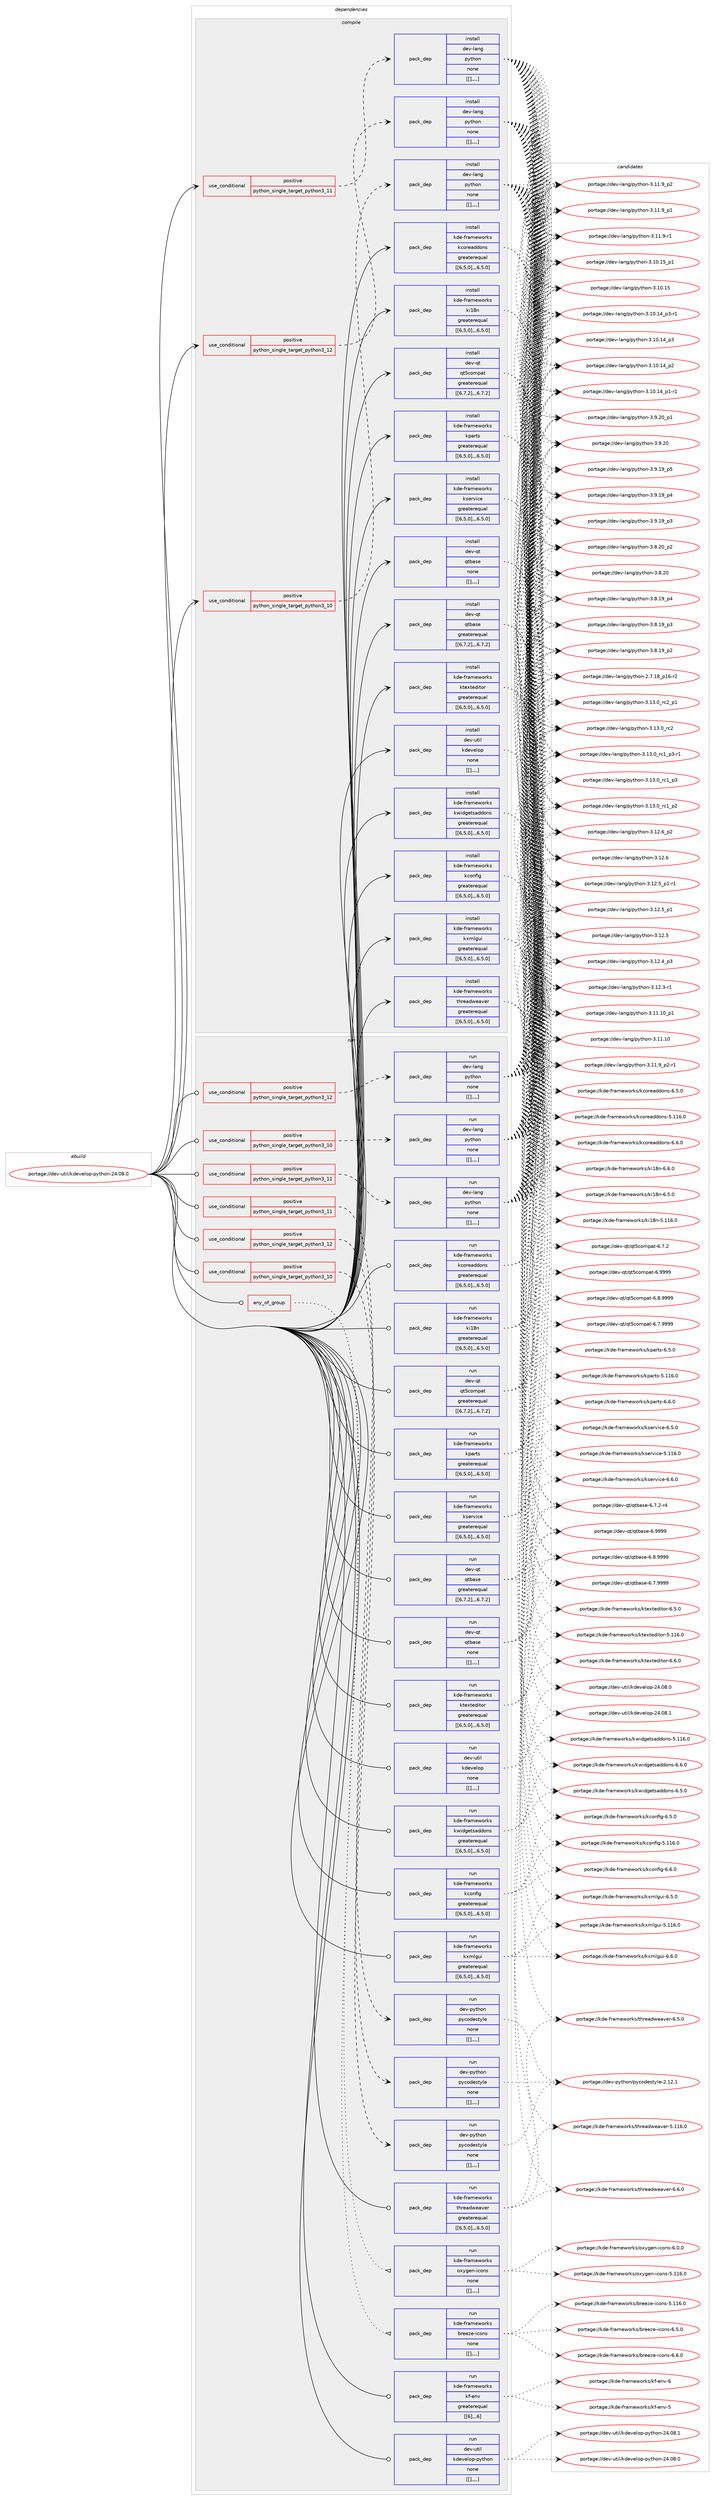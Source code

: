 digraph prolog {

# *************
# Graph options
# *************

newrank=true;
concentrate=true;
compound=true;
graph [rankdir=LR,fontname=Helvetica,fontsize=10,ranksep=1.5];#, ranksep=2.5, nodesep=0.2];
edge  [arrowhead=vee];
node  [fontname=Helvetica,fontsize=10];

# **********
# The ebuild
# **********

subgraph cluster_leftcol {
color=gray;
label=<<i>ebuild</i>>;
id [label="portage://dev-util/kdevelop-python-24.08.0", color=red, width=4, href="../dev-util/kdevelop-python-24.08.0.svg"];
}

# ****************
# The dependencies
# ****************

subgraph cluster_midcol {
color=gray;
label=<<i>dependencies</i>>;
subgraph cluster_compile {
fillcolor="#eeeeee";
style=filled;
label=<<i>compile</i>>;
subgraph cond63430 {
dependency221393 [label=<<TABLE BORDER="0" CELLBORDER="1" CELLSPACING="0" CELLPADDING="4"><TR><TD ROWSPAN="3" CELLPADDING="10">use_conditional</TD></TR><TR><TD>positive</TD></TR><TR><TD>python_single_target_python3_10</TD></TR></TABLE>>, shape=none, color=red];
subgraph pack156542 {
dependency221394 [label=<<TABLE BORDER="0" CELLBORDER="1" CELLSPACING="0" CELLPADDING="4" WIDTH="220"><TR><TD ROWSPAN="6" CELLPADDING="30">pack_dep</TD></TR><TR><TD WIDTH="110">install</TD></TR><TR><TD>dev-lang</TD></TR><TR><TD>python</TD></TR><TR><TD>none</TD></TR><TR><TD>[[],,,,]</TD></TR></TABLE>>, shape=none, color=blue];
}
dependency221393:e -> dependency221394:w [weight=20,style="dashed",arrowhead="vee"];
}
id:e -> dependency221393:w [weight=20,style="solid",arrowhead="vee"];
subgraph cond63431 {
dependency221395 [label=<<TABLE BORDER="0" CELLBORDER="1" CELLSPACING="0" CELLPADDING="4"><TR><TD ROWSPAN="3" CELLPADDING="10">use_conditional</TD></TR><TR><TD>positive</TD></TR><TR><TD>python_single_target_python3_11</TD></TR></TABLE>>, shape=none, color=red];
subgraph pack156543 {
dependency221396 [label=<<TABLE BORDER="0" CELLBORDER="1" CELLSPACING="0" CELLPADDING="4" WIDTH="220"><TR><TD ROWSPAN="6" CELLPADDING="30">pack_dep</TD></TR><TR><TD WIDTH="110">install</TD></TR><TR><TD>dev-lang</TD></TR><TR><TD>python</TD></TR><TR><TD>none</TD></TR><TR><TD>[[],,,,]</TD></TR></TABLE>>, shape=none, color=blue];
}
dependency221395:e -> dependency221396:w [weight=20,style="dashed",arrowhead="vee"];
}
id:e -> dependency221395:w [weight=20,style="solid",arrowhead="vee"];
subgraph cond63432 {
dependency221397 [label=<<TABLE BORDER="0" CELLBORDER="1" CELLSPACING="0" CELLPADDING="4"><TR><TD ROWSPAN="3" CELLPADDING="10">use_conditional</TD></TR><TR><TD>positive</TD></TR><TR><TD>python_single_target_python3_12</TD></TR></TABLE>>, shape=none, color=red];
subgraph pack156544 {
dependency221398 [label=<<TABLE BORDER="0" CELLBORDER="1" CELLSPACING="0" CELLPADDING="4" WIDTH="220"><TR><TD ROWSPAN="6" CELLPADDING="30">pack_dep</TD></TR><TR><TD WIDTH="110">install</TD></TR><TR><TD>dev-lang</TD></TR><TR><TD>python</TD></TR><TR><TD>none</TD></TR><TR><TD>[[],,,,]</TD></TR></TABLE>>, shape=none, color=blue];
}
dependency221397:e -> dependency221398:w [weight=20,style="dashed",arrowhead="vee"];
}
id:e -> dependency221397:w [weight=20,style="solid",arrowhead="vee"];
subgraph pack156545 {
dependency221399 [label=<<TABLE BORDER="0" CELLBORDER="1" CELLSPACING="0" CELLPADDING="4" WIDTH="220"><TR><TD ROWSPAN="6" CELLPADDING="30">pack_dep</TD></TR><TR><TD WIDTH="110">install</TD></TR><TR><TD>dev-qt</TD></TR><TR><TD>qt5compat</TD></TR><TR><TD>greaterequal</TD></TR><TR><TD>[[6,7,2],,,6.7.2]</TD></TR></TABLE>>, shape=none, color=blue];
}
id:e -> dependency221399:w [weight=20,style="solid",arrowhead="vee"];
subgraph pack156546 {
dependency221400 [label=<<TABLE BORDER="0" CELLBORDER="1" CELLSPACING="0" CELLPADDING="4" WIDTH="220"><TR><TD ROWSPAN="6" CELLPADDING="30">pack_dep</TD></TR><TR><TD WIDTH="110">install</TD></TR><TR><TD>dev-qt</TD></TR><TR><TD>qtbase</TD></TR><TR><TD>greaterequal</TD></TR><TR><TD>[[6,7,2],,,6.7.2]</TD></TR></TABLE>>, shape=none, color=blue];
}
id:e -> dependency221400:w [weight=20,style="solid",arrowhead="vee"];
subgraph pack156547 {
dependency221401 [label=<<TABLE BORDER="0" CELLBORDER="1" CELLSPACING="0" CELLPADDING="4" WIDTH="220"><TR><TD ROWSPAN="6" CELLPADDING="30">pack_dep</TD></TR><TR><TD WIDTH="110">install</TD></TR><TR><TD>dev-qt</TD></TR><TR><TD>qtbase</TD></TR><TR><TD>none</TD></TR><TR><TD>[[],,,,]</TD></TR></TABLE>>, shape=none, color=blue];
}
id:e -> dependency221401:w [weight=20,style="solid",arrowhead="vee"];
subgraph pack156548 {
dependency221402 [label=<<TABLE BORDER="0" CELLBORDER="1" CELLSPACING="0" CELLPADDING="4" WIDTH="220"><TR><TD ROWSPAN="6" CELLPADDING="30">pack_dep</TD></TR><TR><TD WIDTH="110">install</TD></TR><TR><TD>dev-util</TD></TR><TR><TD>kdevelop</TD></TR><TR><TD>none</TD></TR><TR><TD>[[],,,,]</TD></TR></TABLE>>, shape=none, color=blue];
}
id:e -> dependency221402:w [weight=20,style="solid",arrowhead="vee"];
subgraph pack156549 {
dependency221403 [label=<<TABLE BORDER="0" CELLBORDER="1" CELLSPACING="0" CELLPADDING="4" WIDTH="220"><TR><TD ROWSPAN="6" CELLPADDING="30">pack_dep</TD></TR><TR><TD WIDTH="110">install</TD></TR><TR><TD>kde-frameworks</TD></TR><TR><TD>kconfig</TD></TR><TR><TD>greaterequal</TD></TR><TR><TD>[[6,5,0],,,6.5.0]</TD></TR></TABLE>>, shape=none, color=blue];
}
id:e -> dependency221403:w [weight=20,style="solid",arrowhead="vee"];
subgraph pack156550 {
dependency221404 [label=<<TABLE BORDER="0" CELLBORDER="1" CELLSPACING="0" CELLPADDING="4" WIDTH="220"><TR><TD ROWSPAN="6" CELLPADDING="30">pack_dep</TD></TR><TR><TD WIDTH="110">install</TD></TR><TR><TD>kde-frameworks</TD></TR><TR><TD>kcoreaddons</TD></TR><TR><TD>greaterequal</TD></TR><TR><TD>[[6,5,0],,,6.5.0]</TD></TR></TABLE>>, shape=none, color=blue];
}
id:e -> dependency221404:w [weight=20,style="solid",arrowhead="vee"];
subgraph pack156551 {
dependency221405 [label=<<TABLE BORDER="0" CELLBORDER="1" CELLSPACING="0" CELLPADDING="4" WIDTH="220"><TR><TD ROWSPAN="6" CELLPADDING="30">pack_dep</TD></TR><TR><TD WIDTH="110">install</TD></TR><TR><TD>kde-frameworks</TD></TR><TR><TD>ki18n</TD></TR><TR><TD>greaterequal</TD></TR><TR><TD>[[6,5,0],,,6.5.0]</TD></TR></TABLE>>, shape=none, color=blue];
}
id:e -> dependency221405:w [weight=20,style="solid",arrowhead="vee"];
subgraph pack156552 {
dependency221406 [label=<<TABLE BORDER="0" CELLBORDER="1" CELLSPACING="0" CELLPADDING="4" WIDTH="220"><TR><TD ROWSPAN="6" CELLPADDING="30">pack_dep</TD></TR><TR><TD WIDTH="110">install</TD></TR><TR><TD>kde-frameworks</TD></TR><TR><TD>kparts</TD></TR><TR><TD>greaterequal</TD></TR><TR><TD>[[6,5,0],,,6.5.0]</TD></TR></TABLE>>, shape=none, color=blue];
}
id:e -> dependency221406:w [weight=20,style="solid",arrowhead="vee"];
subgraph pack156553 {
dependency221407 [label=<<TABLE BORDER="0" CELLBORDER="1" CELLSPACING="0" CELLPADDING="4" WIDTH="220"><TR><TD ROWSPAN="6" CELLPADDING="30">pack_dep</TD></TR><TR><TD WIDTH="110">install</TD></TR><TR><TD>kde-frameworks</TD></TR><TR><TD>kservice</TD></TR><TR><TD>greaterequal</TD></TR><TR><TD>[[6,5,0],,,6.5.0]</TD></TR></TABLE>>, shape=none, color=blue];
}
id:e -> dependency221407:w [weight=20,style="solid",arrowhead="vee"];
subgraph pack156554 {
dependency221408 [label=<<TABLE BORDER="0" CELLBORDER="1" CELLSPACING="0" CELLPADDING="4" WIDTH="220"><TR><TD ROWSPAN="6" CELLPADDING="30">pack_dep</TD></TR><TR><TD WIDTH="110">install</TD></TR><TR><TD>kde-frameworks</TD></TR><TR><TD>ktexteditor</TD></TR><TR><TD>greaterequal</TD></TR><TR><TD>[[6,5,0],,,6.5.0]</TD></TR></TABLE>>, shape=none, color=blue];
}
id:e -> dependency221408:w [weight=20,style="solid",arrowhead="vee"];
subgraph pack156555 {
dependency221409 [label=<<TABLE BORDER="0" CELLBORDER="1" CELLSPACING="0" CELLPADDING="4" WIDTH="220"><TR><TD ROWSPAN="6" CELLPADDING="30">pack_dep</TD></TR><TR><TD WIDTH="110">install</TD></TR><TR><TD>kde-frameworks</TD></TR><TR><TD>kwidgetsaddons</TD></TR><TR><TD>greaterequal</TD></TR><TR><TD>[[6,5,0],,,6.5.0]</TD></TR></TABLE>>, shape=none, color=blue];
}
id:e -> dependency221409:w [weight=20,style="solid",arrowhead="vee"];
subgraph pack156556 {
dependency221410 [label=<<TABLE BORDER="0" CELLBORDER="1" CELLSPACING="0" CELLPADDING="4" WIDTH="220"><TR><TD ROWSPAN="6" CELLPADDING="30">pack_dep</TD></TR><TR><TD WIDTH="110">install</TD></TR><TR><TD>kde-frameworks</TD></TR><TR><TD>kxmlgui</TD></TR><TR><TD>greaterequal</TD></TR><TR><TD>[[6,5,0],,,6.5.0]</TD></TR></TABLE>>, shape=none, color=blue];
}
id:e -> dependency221410:w [weight=20,style="solid",arrowhead="vee"];
subgraph pack156557 {
dependency221411 [label=<<TABLE BORDER="0" CELLBORDER="1" CELLSPACING="0" CELLPADDING="4" WIDTH="220"><TR><TD ROWSPAN="6" CELLPADDING="30">pack_dep</TD></TR><TR><TD WIDTH="110">install</TD></TR><TR><TD>kde-frameworks</TD></TR><TR><TD>threadweaver</TD></TR><TR><TD>greaterequal</TD></TR><TR><TD>[[6,5,0],,,6.5.0]</TD></TR></TABLE>>, shape=none, color=blue];
}
id:e -> dependency221411:w [weight=20,style="solid",arrowhead="vee"];
}
subgraph cluster_compileandrun {
fillcolor="#eeeeee";
style=filled;
label=<<i>compile and run</i>>;
}
subgraph cluster_run {
fillcolor="#eeeeee";
style=filled;
label=<<i>run</i>>;
subgraph any1271 {
dependency221412 [label=<<TABLE BORDER="0" CELLBORDER="1" CELLSPACING="0" CELLPADDING="4"><TR><TD CELLPADDING="10">any_of_group</TD></TR></TABLE>>, shape=none, color=red];subgraph pack156558 {
dependency221413 [label=<<TABLE BORDER="0" CELLBORDER="1" CELLSPACING="0" CELLPADDING="4" WIDTH="220"><TR><TD ROWSPAN="6" CELLPADDING="30">pack_dep</TD></TR><TR><TD WIDTH="110">run</TD></TR><TR><TD>kde-frameworks</TD></TR><TR><TD>breeze-icons</TD></TR><TR><TD>none</TD></TR><TR><TD>[[],,,,]</TD></TR></TABLE>>, shape=none, color=blue];
}
dependency221412:e -> dependency221413:w [weight=20,style="dotted",arrowhead="oinv"];
subgraph pack156559 {
dependency221414 [label=<<TABLE BORDER="0" CELLBORDER="1" CELLSPACING="0" CELLPADDING="4" WIDTH="220"><TR><TD ROWSPAN="6" CELLPADDING="30">pack_dep</TD></TR><TR><TD WIDTH="110">run</TD></TR><TR><TD>kde-frameworks</TD></TR><TR><TD>oxygen-icons</TD></TR><TR><TD>none</TD></TR><TR><TD>[[],,,,]</TD></TR></TABLE>>, shape=none, color=blue];
}
dependency221412:e -> dependency221414:w [weight=20,style="dotted",arrowhead="oinv"];
}
id:e -> dependency221412:w [weight=20,style="solid",arrowhead="odot"];
subgraph cond63433 {
dependency221415 [label=<<TABLE BORDER="0" CELLBORDER="1" CELLSPACING="0" CELLPADDING="4"><TR><TD ROWSPAN="3" CELLPADDING="10">use_conditional</TD></TR><TR><TD>positive</TD></TR><TR><TD>python_single_target_python3_10</TD></TR></TABLE>>, shape=none, color=red];
subgraph pack156560 {
dependency221416 [label=<<TABLE BORDER="0" CELLBORDER="1" CELLSPACING="0" CELLPADDING="4" WIDTH="220"><TR><TD ROWSPAN="6" CELLPADDING="30">pack_dep</TD></TR><TR><TD WIDTH="110">run</TD></TR><TR><TD>dev-lang</TD></TR><TR><TD>python</TD></TR><TR><TD>none</TD></TR><TR><TD>[[],,,,]</TD></TR></TABLE>>, shape=none, color=blue];
}
dependency221415:e -> dependency221416:w [weight=20,style="dashed",arrowhead="vee"];
}
id:e -> dependency221415:w [weight=20,style="solid",arrowhead="odot"];
subgraph cond63434 {
dependency221417 [label=<<TABLE BORDER="0" CELLBORDER="1" CELLSPACING="0" CELLPADDING="4"><TR><TD ROWSPAN="3" CELLPADDING="10">use_conditional</TD></TR><TR><TD>positive</TD></TR><TR><TD>python_single_target_python3_10</TD></TR></TABLE>>, shape=none, color=red];
subgraph pack156561 {
dependency221418 [label=<<TABLE BORDER="0" CELLBORDER="1" CELLSPACING="0" CELLPADDING="4" WIDTH="220"><TR><TD ROWSPAN="6" CELLPADDING="30">pack_dep</TD></TR><TR><TD WIDTH="110">run</TD></TR><TR><TD>dev-python</TD></TR><TR><TD>pycodestyle</TD></TR><TR><TD>none</TD></TR><TR><TD>[[],,,,]</TD></TR></TABLE>>, shape=none, color=blue];
}
dependency221417:e -> dependency221418:w [weight=20,style="dashed",arrowhead="vee"];
}
id:e -> dependency221417:w [weight=20,style="solid",arrowhead="odot"];
subgraph cond63435 {
dependency221419 [label=<<TABLE BORDER="0" CELLBORDER="1" CELLSPACING="0" CELLPADDING="4"><TR><TD ROWSPAN="3" CELLPADDING="10">use_conditional</TD></TR><TR><TD>positive</TD></TR><TR><TD>python_single_target_python3_11</TD></TR></TABLE>>, shape=none, color=red];
subgraph pack156562 {
dependency221420 [label=<<TABLE BORDER="0" CELLBORDER="1" CELLSPACING="0" CELLPADDING="4" WIDTH="220"><TR><TD ROWSPAN="6" CELLPADDING="30">pack_dep</TD></TR><TR><TD WIDTH="110">run</TD></TR><TR><TD>dev-lang</TD></TR><TR><TD>python</TD></TR><TR><TD>none</TD></TR><TR><TD>[[],,,,]</TD></TR></TABLE>>, shape=none, color=blue];
}
dependency221419:e -> dependency221420:w [weight=20,style="dashed",arrowhead="vee"];
}
id:e -> dependency221419:w [weight=20,style="solid",arrowhead="odot"];
subgraph cond63436 {
dependency221421 [label=<<TABLE BORDER="0" CELLBORDER="1" CELLSPACING="0" CELLPADDING="4"><TR><TD ROWSPAN="3" CELLPADDING="10">use_conditional</TD></TR><TR><TD>positive</TD></TR><TR><TD>python_single_target_python3_11</TD></TR></TABLE>>, shape=none, color=red];
subgraph pack156563 {
dependency221422 [label=<<TABLE BORDER="0" CELLBORDER="1" CELLSPACING="0" CELLPADDING="4" WIDTH="220"><TR><TD ROWSPAN="6" CELLPADDING="30">pack_dep</TD></TR><TR><TD WIDTH="110">run</TD></TR><TR><TD>dev-python</TD></TR><TR><TD>pycodestyle</TD></TR><TR><TD>none</TD></TR><TR><TD>[[],,,,]</TD></TR></TABLE>>, shape=none, color=blue];
}
dependency221421:e -> dependency221422:w [weight=20,style="dashed",arrowhead="vee"];
}
id:e -> dependency221421:w [weight=20,style="solid",arrowhead="odot"];
subgraph cond63437 {
dependency221423 [label=<<TABLE BORDER="0" CELLBORDER="1" CELLSPACING="0" CELLPADDING="4"><TR><TD ROWSPAN="3" CELLPADDING="10">use_conditional</TD></TR><TR><TD>positive</TD></TR><TR><TD>python_single_target_python3_12</TD></TR></TABLE>>, shape=none, color=red];
subgraph pack156564 {
dependency221424 [label=<<TABLE BORDER="0" CELLBORDER="1" CELLSPACING="0" CELLPADDING="4" WIDTH="220"><TR><TD ROWSPAN="6" CELLPADDING="30">pack_dep</TD></TR><TR><TD WIDTH="110">run</TD></TR><TR><TD>dev-lang</TD></TR><TR><TD>python</TD></TR><TR><TD>none</TD></TR><TR><TD>[[],,,,]</TD></TR></TABLE>>, shape=none, color=blue];
}
dependency221423:e -> dependency221424:w [weight=20,style="dashed",arrowhead="vee"];
}
id:e -> dependency221423:w [weight=20,style="solid",arrowhead="odot"];
subgraph cond63438 {
dependency221425 [label=<<TABLE BORDER="0" CELLBORDER="1" CELLSPACING="0" CELLPADDING="4"><TR><TD ROWSPAN="3" CELLPADDING="10">use_conditional</TD></TR><TR><TD>positive</TD></TR><TR><TD>python_single_target_python3_12</TD></TR></TABLE>>, shape=none, color=red];
subgraph pack156565 {
dependency221426 [label=<<TABLE BORDER="0" CELLBORDER="1" CELLSPACING="0" CELLPADDING="4" WIDTH="220"><TR><TD ROWSPAN="6" CELLPADDING="30">pack_dep</TD></TR><TR><TD WIDTH="110">run</TD></TR><TR><TD>dev-python</TD></TR><TR><TD>pycodestyle</TD></TR><TR><TD>none</TD></TR><TR><TD>[[],,,,]</TD></TR></TABLE>>, shape=none, color=blue];
}
dependency221425:e -> dependency221426:w [weight=20,style="dashed",arrowhead="vee"];
}
id:e -> dependency221425:w [weight=20,style="solid",arrowhead="odot"];
subgraph pack156566 {
dependency221427 [label=<<TABLE BORDER="0" CELLBORDER="1" CELLSPACING="0" CELLPADDING="4" WIDTH="220"><TR><TD ROWSPAN="6" CELLPADDING="30">pack_dep</TD></TR><TR><TD WIDTH="110">run</TD></TR><TR><TD>dev-qt</TD></TR><TR><TD>qt5compat</TD></TR><TR><TD>greaterequal</TD></TR><TR><TD>[[6,7,2],,,6.7.2]</TD></TR></TABLE>>, shape=none, color=blue];
}
id:e -> dependency221427:w [weight=20,style="solid",arrowhead="odot"];
subgraph pack156567 {
dependency221428 [label=<<TABLE BORDER="0" CELLBORDER="1" CELLSPACING="0" CELLPADDING="4" WIDTH="220"><TR><TD ROWSPAN="6" CELLPADDING="30">pack_dep</TD></TR><TR><TD WIDTH="110">run</TD></TR><TR><TD>dev-qt</TD></TR><TR><TD>qtbase</TD></TR><TR><TD>greaterequal</TD></TR><TR><TD>[[6,7,2],,,6.7.2]</TD></TR></TABLE>>, shape=none, color=blue];
}
id:e -> dependency221428:w [weight=20,style="solid",arrowhead="odot"];
subgraph pack156568 {
dependency221429 [label=<<TABLE BORDER="0" CELLBORDER="1" CELLSPACING="0" CELLPADDING="4" WIDTH="220"><TR><TD ROWSPAN="6" CELLPADDING="30">pack_dep</TD></TR><TR><TD WIDTH="110">run</TD></TR><TR><TD>dev-qt</TD></TR><TR><TD>qtbase</TD></TR><TR><TD>none</TD></TR><TR><TD>[[],,,,]</TD></TR></TABLE>>, shape=none, color=blue];
}
id:e -> dependency221429:w [weight=20,style="solid",arrowhead="odot"];
subgraph pack156569 {
dependency221430 [label=<<TABLE BORDER="0" CELLBORDER="1" CELLSPACING="0" CELLPADDING="4" WIDTH="220"><TR><TD ROWSPAN="6" CELLPADDING="30">pack_dep</TD></TR><TR><TD WIDTH="110">run</TD></TR><TR><TD>dev-util</TD></TR><TR><TD>kdevelop</TD></TR><TR><TD>none</TD></TR><TR><TD>[[],,,,]</TD></TR></TABLE>>, shape=none, color=blue];
}
id:e -> dependency221430:w [weight=20,style="solid",arrowhead="odot"];
subgraph pack156570 {
dependency221431 [label=<<TABLE BORDER="0" CELLBORDER="1" CELLSPACING="0" CELLPADDING="4" WIDTH="220"><TR><TD ROWSPAN="6" CELLPADDING="30">pack_dep</TD></TR><TR><TD WIDTH="110">run</TD></TR><TR><TD>kde-frameworks</TD></TR><TR><TD>kconfig</TD></TR><TR><TD>greaterequal</TD></TR><TR><TD>[[6,5,0],,,6.5.0]</TD></TR></TABLE>>, shape=none, color=blue];
}
id:e -> dependency221431:w [weight=20,style="solid",arrowhead="odot"];
subgraph pack156571 {
dependency221432 [label=<<TABLE BORDER="0" CELLBORDER="1" CELLSPACING="0" CELLPADDING="4" WIDTH="220"><TR><TD ROWSPAN="6" CELLPADDING="30">pack_dep</TD></TR><TR><TD WIDTH="110">run</TD></TR><TR><TD>kde-frameworks</TD></TR><TR><TD>kcoreaddons</TD></TR><TR><TD>greaterequal</TD></TR><TR><TD>[[6,5,0],,,6.5.0]</TD></TR></TABLE>>, shape=none, color=blue];
}
id:e -> dependency221432:w [weight=20,style="solid",arrowhead="odot"];
subgraph pack156572 {
dependency221433 [label=<<TABLE BORDER="0" CELLBORDER="1" CELLSPACING="0" CELLPADDING="4" WIDTH="220"><TR><TD ROWSPAN="6" CELLPADDING="30">pack_dep</TD></TR><TR><TD WIDTH="110">run</TD></TR><TR><TD>kde-frameworks</TD></TR><TR><TD>kf-env</TD></TR><TR><TD>greaterequal</TD></TR><TR><TD>[[6],,,6]</TD></TR></TABLE>>, shape=none, color=blue];
}
id:e -> dependency221433:w [weight=20,style="solid",arrowhead="odot"];
subgraph pack156573 {
dependency221434 [label=<<TABLE BORDER="0" CELLBORDER="1" CELLSPACING="0" CELLPADDING="4" WIDTH="220"><TR><TD ROWSPAN="6" CELLPADDING="30">pack_dep</TD></TR><TR><TD WIDTH="110">run</TD></TR><TR><TD>kde-frameworks</TD></TR><TR><TD>ki18n</TD></TR><TR><TD>greaterequal</TD></TR><TR><TD>[[6,5,0],,,6.5.0]</TD></TR></TABLE>>, shape=none, color=blue];
}
id:e -> dependency221434:w [weight=20,style="solid",arrowhead="odot"];
subgraph pack156574 {
dependency221435 [label=<<TABLE BORDER="0" CELLBORDER="1" CELLSPACING="0" CELLPADDING="4" WIDTH="220"><TR><TD ROWSPAN="6" CELLPADDING="30">pack_dep</TD></TR><TR><TD WIDTH="110">run</TD></TR><TR><TD>kde-frameworks</TD></TR><TR><TD>kparts</TD></TR><TR><TD>greaterequal</TD></TR><TR><TD>[[6,5,0],,,6.5.0]</TD></TR></TABLE>>, shape=none, color=blue];
}
id:e -> dependency221435:w [weight=20,style="solid",arrowhead="odot"];
subgraph pack156575 {
dependency221436 [label=<<TABLE BORDER="0" CELLBORDER="1" CELLSPACING="0" CELLPADDING="4" WIDTH="220"><TR><TD ROWSPAN="6" CELLPADDING="30">pack_dep</TD></TR><TR><TD WIDTH="110">run</TD></TR><TR><TD>kde-frameworks</TD></TR><TR><TD>kservice</TD></TR><TR><TD>greaterequal</TD></TR><TR><TD>[[6,5,0],,,6.5.0]</TD></TR></TABLE>>, shape=none, color=blue];
}
id:e -> dependency221436:w [weight=20,style="solid",arrowhead="odot"];
subgraph pack156576 {
dependency221437 [label=<<TABLE BORDER="0" CELLBORDER="1" CELLSPACING="0" CELLPADDING="4" WIDTH="220"><TR><TD ROWSPAN="6" CELLPADDING="30">pack_dep</TD></TR><TR><TD WIDTH="110">run</TD></TR><TR><TD>kde-frameworks</TD></TR><TR><TD>ktexteditor</TD></TR><TR><TD>greaterequal</TD></TR><TR><TD>[[6,5,0],,,6.5.0]</TD></TR></TABLE>>, shape=none, color=blue];
}
id:e -> dependency221437:w [weight=20,style="solid",arrowhead="odot"];
subgraph pack156577 {
dependency221438 [label=<<TABLE BORDER="0" CELLBORDER="1" CELLSPACING="0" CELLPADDING="4" WIDTH="220"><TR><TD ROWSPAN="6" CELLPADDING="30">pack_dep</TD></TR><TR><TD WIDTH="110">run</TD></TR><TR><TD>kde-frameworks</TD></TR><TR><TD>kwidgetsaddons</TD></TR><TR><TD>greaterequal</TD></TR><TR><TD>[[6,5,0],,,6.5.0]</TD></TR></TABLE>>, shape=none, color=blue];
}
id:e -> dependency221438:w [weight=20,style="solid",arrowhead="odot"];
subgraph pack156578 {
dependency221439 [label=<<TABLE BORDER="0" CELLBORDER="1" CELLSPACING="0" CELLPADDING="4" WIDTH="220"><TR><TD ROWSPAN="6" CELLPADDING="30">pack_dep</TD></TR><TR><TD WIDTH="110">run</TD></TR><TR><TD>kde-frameworks</TD></TR><TR><TD>kxmlgui</TD></TR><TR><TD>greaterequal</TD></TR><TR><TD>[[6,5,0],,,6.5.0]</TD></TR></TABLE>>, shape=none, color=blue];
}
id:e -> dependency221439:w [weight=20,style="solid",arrowhead="odot"];
subgraph pack156579 {
dependency221440 [label=<<TABLE BORDER="0" CELLBORDER="1" CELLSPACING="0" CELLPADDING="4" WIDTH="220"><TR><TD ROWSPAN="6" CELLPADDING="30">pack_dep</TD></TR><TR><TD WIDTH="110">run</TD></TR><TR><TD>kde-frameworks</TD></TR><TR><TD>threadweaver</TD></TR><TR><TD>greaterequal</TD></TR><TR><TD>[[6,5,0],,,6.5.0]</TD></TR></TABLE>>, shape=none, color=blue];
}
id:e -> dependency221440:w [weight=20,style="solid",arrowhead="odot"];
subgraph pack156580 {
dependency221441 [label=<<TABLE BORDER="0" CELLBORDER="1" CELLSPACING="0" CELLPADDING="4" WIDTH="220"><TR><TD ROWSPAN="6" CELLPADDING="30">pack_dep</TD></TR><TR><TD WIDTH="110">run</TD></TR><TR><TD>dev-util</TD></TR><TR><TD>kdevelop-python</TD></TR><TR><TD>none</TD></TR><TR><TD>[[],,,,]</TD></TR></TABLE>>, shape=none, color=blue];
}
id:e -> dependency221441:w [weight=20,style="solid",arrowhead="odot"];
}
}

# **************
# The candidates
# **************

subgraph cluster_choices {
rank=same;
color=gray;
label=<<i>candidates</i>>;

subgraph choice156542 {
color=black;
nodesep=1;
choice100101118451089711010347112121116104111110455146495146489511499509511249 [label="portage://dev-lang/python-3.13.0_rc2_p1", color=red, width=4,href="../dev-lang/python-3.13.0_rc2_p1.svg"];
choice10010111845108971101034711212111610411111045514649514648951149950 [label="portage://dev-lang/python-3.13.0_rc2", color=red, width=4,href="../dev-lang/python-3.13.0_rc2.svg"];
choice1001011184510897110103471121211161041111104551464951464895114994995112514511449 [label="portage://dev-lang/python-3.13.0_rc1_p3-r1", color=red, width=4,href="../dev-lang/python-3.13.0_rc1_p3-r1.svg"];
choice100101118451089711010347112121116104111110455146495146489511499499511251 [label="portage://dev-lang/python-3.13.0_rc1_p3", color=red, width=4,href="../dev-lang/python-3.13.0_rc1_p3.svg"];
choice100101118451089711010347112121116104111110455146495146489511499499511250 [label="portage://dev-lang/python-3.13.0_rc1_p2", color=red, width=4,href="../dev-lang/python-3.13.0_rc1_p2.svg"];
choice100101118451089711010347112121116104111110455146495046549511250 [label="portage://dev-lang/python-3.12.6_p2", color=red, width=4,href="../dev-lang/python-3.12.6_p2.svg"];
choice10010111845108971101034711212111610411111045514649504654 [label="portage://dev-lang/python-3.12.6", color=red, width=4,href="../dev-lang/python-3.12.6.svg"];
choice1001011184510897110103471121211161041111104551464950465395112494511449 [label="portage://dev-lang/python-3.12.5_p1-r1", color=red, width=4,href="../dev-lang/python-3.12.5_p1-r1.svg"];
choice100101118451089711010347112121116104111110455146495046539511249 [label="portage://dev-lang/python-3.12.5_p1", color=red, width=4,href="../dev-lang/python-3.12.5_p1.svg"];
choice10010111845108971101034711212111610411111045514649504653 [label="portage://dev-lang/python-3.12.5", color=red, width=4,href="../dev-lang/python-3.12.5.svg"];
choice100101118451089711010347112121116104111110455146495046529511251 [label="portage://dev-lang/python-3.12.4_p3", color=red, width=4,href="../dev-lang/python-3.12.4_p3.svg"];
choice100101118451089711010347112121116104111110455146495046514511449 [label="portage://dev-lang/python-3.12.3-r1", color=red, width=4,href="../dev-lang/python-3.12.3-r1.svg"];
choice10010111845108971101034711212111610411111045514649494649489511249 [label="portage://dev-lang/python-3.11.10_p1", color=red, width=4,href="../dev-lang/python-3.11.10_p1.svg"];
choice1001011184510897110103471121211161041111104551464949464948 [label="portage://dev-lang/python-3.11.10", color=red, width=4,href="../dev-lang/python-3.11.10.svg"];
choice1001011184510897110103471121211161041111104551464949465795112504511449 [label="portage://dev-lang/python-3.11.9_p2-r1", color=red, width=4,href="../dev-lang/python-3.11.9_p2-r1.svg"];
choice100101118451089711010347112121116104111110455146494946579511250 [label="portage://dev-lang/python-3.11.9_p2", color=red, width=4,href="../dev-lang/python-3.11.9_p2.svg"];
choice100101118451089711010347112121116104111110455146494946579511249 [label="portage://dev-lang/python-3.11.9_p1", color=red, width=4,href="../dev-lang/python-3.11.9_p1.svg"];
choice100101118451089711010347112121116104111110455146494946574511449 [label="portage://dev-lang/python-3.11.9-r1", color=red, width=4,href="../dev-lang/python-3.11.9-r1.svg"];
choice10010111845108971101034711212111610411111045514649484649539511249 [label="portage://dev-lang/python-3.10.15_p1", color=red, width=4,href="../dev-lang/python-3.10.15_p1.svg"];
choice1001011184510897110103471121211161041111104551464948464953 [label="portage://dev-lang/python-3.10.15", color=red, width=4,href="../dev-lang/python-3.10.15.svg"];
choice100101118451089711010347112121116104111110455146494846495295112514511449 [label="portage://dev-lang/python-3.10.14_p3-r1", color=red, width=4,href="../dev-lang/python-3.10.14_p3-r1.svg"];
choice10010111845108971101034711212111610411111045514649484649529511251 [label="portage://dev-lang/python-3.10.14_p3", color=red, width=4,href="../dev-lang/python-3.10.14_p3.svg"];
choice10010111845108971101034711212111610411111045514649484649529511250 [label="portage://dev-lang/python-3.10.14_p2", color=red, width=4,href="../dev-lang/python-3.10.14_p2.svg"];
choice100101118451089711010347112121116104111110455146494846495295112494511449 [label="portage://dev-lang/python-3.10.14_p1-r1", color=red, width=4,href="../dev-lang/python-3.10.14_p1-r1.svg"];
choice100101118451089711010347112121116104111110455146574650489511249 [label="portage://dev-lang/python-3.9.20_p1", color=red, width=4,href="../dev-lang/python-3.9.20_p1.svg"];
choice10010111845108971101034711212111610411111045514657465048 [label="portage://dev-lang/python-3.9.20", color=red, width=4,href="../dev-lang/python-3.9.20.svg"];
choice100101118451089711010347112121116104111110455146574649579511253 [label="portage://dev-lang/python-3.9.19_p5", color=red, width=4,href="../dev-lang/python-3.9.19_p5.svg"];
choice100101118451089711010347112121116104111110455146574649579511252 [label="portage://dev-lang/python-3.9.19_p4", color=red, width=4,href="../dev-lang/python-3.9.19_p4.svg"];
choice100101118451089711010347112121116104111110455146574649579511251 [label="portage://dev-lang/python-3.9.19_p3", color=red, width=4,href="../dev-lang/python-3.9.19_p3.svg"];
choice100101118451089711010347112121116104111110455146564650489511250 [label="portage://dev-lang/python-3.8.20_p2", color=red, width=4,href="../dev-lang/python-3.8.20_p2.svg"];
choice10010111845108971101034711212111610411111045514656465048 [label="portage://dev-lang/python-3.8.20", color=red, width=4,href="../dev-lang/python-3.8.20.svg"];
choice100101118451089711010347112121116104111110455146564649579511252 [label="portage://dev-lang/python-3.8.19_p4", color=red, width=4,href="../dev-lang/python-3.8.19_p4.svg"];
choice100101118451089711010347112121116104111110455146564649579511251 [label="portage://dev-lang/python-3.8.19_p3", color=red, width=4,href="../dev-lang/python-3.8.19_p3.svg"];
choice100101118451089711010347112121116104111110455146564649579511250 [label="portage://dev-lang/python-3.8.19_p2", color=red, width=4,href="../dev-lang/python-3.8.19_p2.svg"];
choice100101118451089711010347112121116104111110455046554649569511249544511450 [label="portage://dev-lang/python-2.7.18_p16-r2", color=red, width=4,href="../dev-lang/python-2.7.18_p16-r2.svg"];
dependency221394:e -> choice100101118451089711010347112121116104111110455146495146489511499509511249:w [style=dotted,weight="100"];
dependency221394:e -> choice10010111845108971101034711212111610411111045514649514648951149950:w [style=dotted,weight="100"];
dependency221394:e -> choice1001011184510897110103471121211161041111104551464951464895114994995112514511449:w [style=dotted,weight="100"];
dependency221394:e -> choice100101118451089711010347112121116104111110455146495146489511499499511251:w [style=dotted,weight="100"];
dependency221394:e -> choice100101118451089711010347112121116104111110455146495146489511499499511250:w [style=dotted,weight="100"];
dependency221394:e -> choice100101118451089711010347112121116104111110455146495046549511250:w [style=dotted,weight="100"];
dependency221394:e -> choice10010111845108971101034711212111610411111045514649504654:w [style=dotted,weight="100"];
dependency221394:e -> choice1001011184510897110103471121211161041111104551464950465395112494511449:w [style=dotted,weight="100"];
dependency221394:e -> choice100101118451089711010347112121116104111110455146495046539511249:w [style=dotted,weight="100"];
dependency221394:e -> choice10010111845108971101034711212111610411111045514649504653:w [style=dotted,weight="100"];
dependency221394:e -> choice100101118451089711010347112121116104111110455146495046529511251:w [style=dotted,weight="100"];
dependency221394:e -> choice100101118451089711010347112121116104111110455146495046514511449:w [style=dotted,weight="100"];
dependency221394:e -> choice10010111845108971101034711212111610411111045514649494649489511249:w [style=dotted,weight="100"];
dependency221394:e -> choice1001011184510897110103471121211161041111104551464949464948:w [style=dotted,weight="100"];
dependency221394:e -> choice1001011184510897110103471121211161041111104551464949465795112504511449:w [style=dotted,weight="100"];
dependency221394:e -> choice100101118451089711010347112121116104111110455146494946579511250:w [style=dotted,weight="100"];
dependency221394:e -> choice100101118451089711010347112121116104111110455146494946579511249:w [style=dotted,weight="100"];
dependency221394:e -> choice100101118451089711010347112121116104111110455146494946574511449:w [style=dotted,weight="100"];
dependency221394:e -> choice10010111845108971101034711212111610411111045514649484649539511249:w [style=dotted,weight="100"];
dependency221394:e -> choice1001011184510897110103471121211161041111104551464948464953:w [style=dotted,weight="100"];
dependency221394:e -> choice100101118451089711010347112121116104111110455146494846495295112514511449:w [style=dotted,weight="100"];
dependency221394:e -> choice10010111845108971101034711212111610411111045514649484649529511251:w [style=dotted,weight="100"];
dependency221394:e -> choice10010111845108971101034711212111610411111045514649484649529511250:w [style=dotted,weight="100"];
dependency221394:e -> choice100101118451089711010347112121116104111110455146494846495295112494511449:w [style=dotted,weight="100"];
dependency221394:e -> choice100101118451089711010347112121116104111110455146574650489511249:w [style=dotted,weight="100"];
dependency221394:e -> choice10010111845108971101034711212111610411111045514657465048:w [style=dotted,weight="100"];
dependency221394:e -> choice100101118451089711010347112121116104111110455146574649579511253:w [style=dotted,weight="100"];
dependency221394:e -> choice100101118451089711010347112121116104111110455146574649579511252:w [style=dotted,weight="100"];
dependency221394:e -> choice100101118451089711010347112121116104111110455146574649579511251:w [style=dotted,weight="100"];
dependency221394:e -> choice100101118451089711010347112121116104111110455146564650489511250:w [style=dotted,weight="100"];
dependency221394:e -> choice10010111845108971101034711212111610411111045514656465048:w [style=dotted,weight="100"];
dependency221394:e -> choice100101118451089711010347112121116104111110455146564649579511252:w [style=dotted,weight="100"];
dependency221394:e -> choice100101118451089711010347112121116104111110455146564649579511251:w [style=dotted,weight="100"];
dependency221394:e -> choice100101118451089711010347112121116104111110455146564649579511250:w [style=dotted,weight="100"];
dependency221394:e -> choice100101118451089711010347112121116104111110455046554649569511249544511450:w [style=dotted,weight="100"];
}
subgraph choice156543 {
color=black;
nodesep=1;
choice100101118451089711010347112121116104111110455146495146489511499509511249 [label="portage://dev-lang/python-3.13.0_rc2_p1", color=red, width=4,href="../dev-lang/python-3.13.0_rc2_p1.svg"];
choice10010111845108971101034711212111610411111045514649514648951149950 [label="portage://dev-lang/python-3.13.0_rc2", color=red, width=4,href="../dev-lang/python-3.13.0_rc2.svg"];
choice1001011184510897110103471121211161041111104551464951464895114994995112514511449 [label="portage://dev-lang/python-3.13.0_rc1_p3-r1", color=red, width=4,href="../dev-lang/python-3.13.0_rc1_p3-r1.svg"];
choice100101118451089711010347112121116104111110455146495146489511499499511251 [label="portage://dev-lang/python-3.13.0_rc1_p3", color=red, width=4,href="../dev-lang/python-3.13.0_rc1_p3.svg"];
choice100101118451089711010347112121116104111110455146495146489511499499511250 [label="portage://dev-lang/python-3.13.0_rc1_p2", color=red, width=4,href="../dev-lang/python-3.13.0_rc1_p2.svg"];
choice100101118451089711010347112121116104111110455146495046549511250 [label="portage://dev-lang/python-3.12.6_p2", color=red, width=4,href="../dev-lang/python-3.12.6_p2.svg"];
choice10010111845108971101034711212111610411111045514649504654 [label="portage://dev-lang/python-3.12.6", color=red, width=4,href="../dev-lang/python-3.12.6.svg"];
choice1001011184510897110103471121211161041111104551464950465395112494511449 [label="portage://dev-lang/python-3.12.5_p1-r1", color=red, width=4,href="../dev-lang/python-3.12.5_p1-r1.svg"];
choice100101118451089711010347112121116104111110455146495046539511249 [label="portage://dev-lang/python-3.12.5_p1", color=red, width=4,href="../dev-lang/python-3.12.5_p1.svg"];
choice10010111845108971101034711212111610411111045514649504653 [label="portage://dev-lang/python-3.12.5", color=red, width=4,href="../dev-lang/python-3.12.5.svg"];
choice100101118451089711010347112121116104111110455146495046529511251 [label="portage://dev-lang/python-3.12.4_p3", color=red, width=4,href="../dev-lang/python-3.12.4_p3.svg"];
choice100101118451089711010347112121116104111110455146495046514511449 [label="portage://dev-lang/python-3.12.3-r1", color=red, width=4,href="../dev-lang/python-3.12.3-r1.svg"];
choice10010111845108971101034711212111610411111045514649494649489511249 [label="portage://dev-lang/python-3.11.10_p1", color=red, width=4,href="../dev-lang/python-3.11.10_p1.svg"];
choice1001011184510897110103471121211161041111104551464949464948 [label="portage://dev-lang/python-3.11.10", color=red, width=4,href="../dev-lang/python-3.11.10.svg"];
choice1001011184510897110103471121211161041111104551464949465795112504511449 [label="portage://dev-lang/python-3.11.9_p2-r1", color=red, width=4,href="../dev-lang/python-3.11.9_p2-r1.svg"];
choice100101118451089711010347112121116104111110455146494946579511250 [label="portage://dev-lang/python-3.11.9_p2", color=red, width=4,href="../dev-lang/python-3.11.9_p2.svg"];
choice100101118451089711010347112121116104111110455146494946579511249 [label="portage://dev-lang/python-3.11.9_p1", color=red, width=4,href="../dev-lang/python-3.11.9_p1.svg"];
choice100101118451089711010347112121116104111110455146494946574511449 [label="portage://dev-lang/python-3.11.9-r1", color=red, width=4,href="../dev-lang/python-3.11.9-r1.svg"];
choice10010111845108971101034711212111610411111045514649484649539511249 [label="portage://dev-lang/python-3.10.15_p1", color=red, width=4,href="../dev-lang/python-3.10.15_p1.svg"];
choice1001011184510897110103471121211161041111104551464948464953 [label="portage://dev-lang/python-3.10.15", color=red, width=4,href="../dev-lang/python-3.10.15.svg"];
choice100101118451089711010347112121116104111110455146494846495295112514511449 [label="portage://dev-lang/python-3.10.14_p3-r1", color=red, width=4,href="../dev-lang/python-3.10.14_p3-r1.svg"];
choice10010111845108971101034711212111610411111045514649484649529511251 [label="portage://dev-lang/python-3.10.14_p3", color=red, width=4,href="../dev-lang/python-3.10.14_p3.svg"];
choice10010111845108971101034711212111610411111045514649484649529511250 [label="portage://dev-lang/python-3.10.14_p2", color=red, width=4,href="../dev-lang/python-3.10.14_p2.svg"];
choice100101118451089711010347112121116104111110455146494846495295112494511449 [label="portage://dev-lang/python-3.10.14_p1-r1", color=red, width=4,href="../dev-lang/python-3.10.14_p1-r1.svg"];
choice100101118451089711010347112121116104111110455146574650489511249 [label="portage://dev-lang/python-3.9.20_p1", color=red, width=4,href="../dev-lang/python-3.9.20_p1.svg"];
choice10010111845108971101034711212111610411111045514657465048 [label="portage://dev-lang/python-3.9.20", color=red, width=4,href="../dev-lang/python-3.9.20.svg"];
choice100101118451089711010347112121116104111110455146574649579511253 [label="portage://dev-lang/python-3.9.19_p5", color=red, width=4,href="../dev-lang/python-3.9.19_p5.svg"];
choice100101118451089711010347112121116104111110455146574649579511252 [label="portage://dev-lang/python-3.9.19_p4", color=red, width=4,href="../dev-lang/python-3.9.19_p4.svg"];
choice100101118451089711010347112121116104111110455146574649579511251 [label="portage://dev-lang/python-3.9.19_p3", color=red, width=4,href="../dev-lang/python-3.9.19_p3.svg"];
choice100101118451089711010347112121116104111110455146564650489511250 [label="portage://dev-lang/python-3.8.20_p2", color=red, width=4,href="../dev-lang/python-3.8.20_p2.svg"];
choice10010111845108971101034711212111610411111045514656465048 [label="portage://dev-lang/python-3.8.20", color=red, width=4,href="../dev-lang/python-3.8.20.svg"];
choice100101118451089711010347112121116104111110455146564649579511252 [label="portage://dev-lang/python-3.8.19_p4", color=red, width=4,href="../dev-lang/python-3.8.19_p4.svg"];
choice100101118451089711010347112121116104111110455146564649579511251 [label="portage://dev-lang/python-3.8.19_p3", color=red, width=4,href="../dev-lang/python-3.8.19_p3.svg"];
choice100101118451089711010347112121116104111110455146564649579511250 [label="portage://dev-lang/python-3.8.19_p2", color=red, width=4,href="../dev-lang/python-3.8.19_p2.svg"];
choice100101118451089711010347112121116104111110455046554649569511249544511450 [label="portage://dev-lang/python-2.7.18_p16-r2", color=red, width=4,href="../dev-lang/python-2.7.18_p16-r2.svg"];
dependency221396:e -> choice100101118451089711010347112121116104111110455146495146489511499509511249:w [style=dotted,weight="100"];
dependency221396:e -> choice10010111845108971101034711212111610411111045514649514648951149950:w [style=dotted,weight="100"];
dependency221396:e -> choice1001011184510897110103471121211161041111104551464951464895114994995112514511449:w [style=dotted,weight="100"];
dependency221396:e -> choice100101118451089711010347112121116104111110455146495146489511499499511251:w [style=dotted,weight="100"];
dependency221396:e -> choice100101118451089711010347112121116104111110455146495146489511499499511250:w [style=dotted,weight="100"];
dependency221396:e -> choice100101118451089711010347112121116104111110455146495046549511250:w [style=dotted,weight="100"];
dependency221396:e -> choice10010111845108971101034711212111610411111045514649504654:w [style=dotted,weight="100"];
dependency221396:e -> choice1001011184510897110103471121211161041111104551464950465395112494511449:w [style=dotted,weight="100"];
dependency221396:e -> choice100101118451089711010347112121116104111110455146495046539511249:w [style=dotted,weight="100"];
dependency221396:e -> choice10010111845108971101034711212111610411111045514649504653:w [style=dotted,weight="100"];
dependency221396:e -> choice100101118451089711010347112121116104111110455146495046529511251:w [style=dotted,weight="100"];
dependency221396:e -> choice100101118451089711010347112121116104111110455146495046514511449:w [style=dotted,weight="100"];
dependency221396:e -> choice10010111845108971101034711212111610411111045514649494649489511249:w [style=dotted,weight="100"];
dependency221396:e -> choice1001011184510897110103471121211161041111104551464949464948:w [style=dotted,weight="100"];
dependency221396:e -> choice1001011184510897110103471121211161041111104551464949465795112504511449:w [style=dotted,weight="100"];
dependency221396:e -> choice100101118451089711010347112121116104111110455146494946579511250:w [style=dotted,weight="100"];
dependency221396:e -> choice100101118451089711010347112121116104111110455146494946579511249:w [style=dotted,weight="100"];
dependency221396:e -> choice100101118451089711010347112121116104111110455146494946574511449:w [style=dotted,weight="100"];
dependency221396:e -> choice10010111845108971101034711212111610411111045514649484649539511249:w [style=dotted,weight="100"];
dependency221396:e -> choice1001011184510897110103471121211161041111104551464948464953:w [style=dotted,weight="100"];
dependency221396:e -> choice100101118451089711010347112121116104111110455146494846495295112514511449:w [style=dotted,weight="100"];
dependency221396:e -> choice10010111845108971101034711212111610411111045514649484649529511251:w [style=dotted,weight="100"];
dependency221396:e -> choice10010111845108971101034711212111610411111045514649484649529511250:w [style=dotted,weight="100"];
dependency221396:e -> choice100101118451089711010347112121116104111110455146494846495295112494511449:w [style=dotted,weight="100"];
dependency221396:e -> choice100101118451089711010347112121116104111110455146574650489511249:w [style=dotted,weight="100"];
dependency221396:e -> choice10010111845108971101034711212111610411111045514657465048:w [style=dotted,weight="100"];
dependency221396:e -> choice100101118451089711010347112121116104111110455146574649579511253:w [style=dotted,weight="100"];
dependency221396:e -> choice100101118451089711010347112121116104111110455146574649579511252:w [style=dotted,weight="100"];
dependency221396:e -> choice100101118451089711010347112121116104111110455146574649579511251:w [style=dotted,weight="100"];
dependency221396:e -> choice100101118451089711010347112121116104111110455146564650489511250:w [style=dotted,weight="100"];
dependency221396:e -> choice10010111845108971101034711212111610411111045514656465048:w [style=dotted,weight="100"];
dependency221396:e -> choice100101118451089711010347112121116104111110455146564649579511252:w [style=dotted,weight="100"];
dependency221396:e -> choice100101118451089711010347112121116104111110455146564649579511251:w [style=dotted,weight="100"];
dependency221396:e -> choice100101118451089711010347112121116104111110455146564649579511250:w [style=dotted,weight="100"];
dependency221396:e -> choice100101118451089711010347112121116104111110455046554649569511249544511450:w [style=dotted,weight="100"];
}
subgraph choice156544 {
color=black;
nodesep=1;
choice100101118451089711010347112121116104111110455146495146489511499509511249 [label="portage://dev-lang/python-3.13.0_rc2_p1", color=red, width=4,href="../dev-lang/python-3.13.0_rc2_p1.svg"];
choice10010111845108971101034711212111610411111045514649514648951149950 [label="portage://dev-lang/python-3.13.0_rc2", color=red, width=4,href="../dev-lang/python-3.13.0_rc2.svg"];
choice1001011184510897110103471121211161041111104551464951464895114994995112514511449 [label="portage://dev-lang/python-3.13.0_rc1_p3-r1", color=red, width=4,href="../dev-lang/python-3.13.0_rc1_p3-r1.svg"];
choice100101118451089711010347112121116104111110455146495146489511499499511251 [label="portage://dev-lang/python-3.13.0_rc1_p3", color=red, width=4,href="../dev-lang/python-3.13.0_rc1_p3.svg"];
choice100101118451089711010347112121116104111110455146495146489511499499511250 [label="portage://dev-lang/python-3.13.0_rc1_p2", color=red, width=4,href="../dev-lang/python-3.13.0_rc1_p2.svg"];
choice100101118451089711010347112121116104111110455146495046549511250 [label="portage://dev-lang/python-3.12.6_p2", color=red, width=4,href="../dev-lang/python-3.12.6_p2.svg"];
choice10010111845108971101034711212111610411111045514649504654 [label="portage://dev-lang/python-3.12.6", color=red, width=4,href="../dev-lang/python-3.12.6.svg"];
choice1001011184510897110103471121211161041111104551464950465395112494511449 [label="portage://dev-lang/python-3.12.5_p1-r1", color=red, width=4,href="../dev-lang/python-3.12.5_p1-r1.svg"];
choice100101118451089711010347112121116104111110455146495046539511249 [label="portage://dev-lang/python-3.12.5_p1", color=red, width=4,href="../dev-lang/python-3.12.5_p1.svg"];
choice10010111845108971101034711212111610411111045514649504653 [label="portage://dev-lang/python-3.12.5", color=red, width=4,href="../dev-lang/python-3.12.5.svg"];
choice100101118451089711010347112121116104111110455146495046529511251 [label="portage://dev-lang/python-3.12.4_p3", color=red, width=4,href="../dev-lang/python-3.12.4_p3.svg"];
choice100101118451089711010347112121116104111110455146495046514511449 [label="portage://dev-lang/python-3.12.3-r1", color=red, width=4,href="../dev-lang/python-3.12.3-r1.svg"];
choice10010111845108971101034711212111610411111045514649494649489511249 [label="portage://dev-lang/python-3.11.10_p1", color=red, width=4,href="../dev-lang/python-3.11.10_p1.svg"];
choice1001011184510897110103471121211161041111104551464949464948 [label="portage://dev-lang/python-3.11.10", color=red, width=4,href="../dev-lang/python-3.11.10.svg"];
choice1001011184510897110103471121211161041111104551464949465795112504511449 [label="portage://dev-lang/python-3.11.9_p2-r1", color=red, width=4,href="../dev-lang/python-3.11.9_p2-r1.svg"];
choice100101118451089711010347112121116104111110455146494946579511250 [label="portage://dev-lang/python-3.11.9_p2", color=red, width=4,href="../dev-lang/python-3.11.9_p2.svg"];
choice100101118451089711010347112121116104111110455146494946579511249 [label="portage://dev-lang/python-3.11.9_p1", color=red, width=4,href="../dev-lang/python-3.11.9_p1.svg"];
choice100101118451089711010347112121116104111110455146494946574511449 [label="portage://dev-lang/python-3.11.9-r1", color=red, width=4,href="../dev-lang/python-3.11.9-r1.svg"];
choice10010111845108971101034711212111610411111045514649484649539511249 [label="portage://dev-lang/python-3.10.15_p1", color=red, width=4,href="../dev-lang/python-3.10.15_p1.svg"];
choice1001011184510897110103471121211161041111104551464948464953 [label="portage://dev-lang/python-3.10.15", color=red, width=4,href="../dev-lang/python-3.10.15.svg"];
choice100101118451089711010347112121116104111110455146494846495295112514511449 [label="portage://dev-lang/python-3.10.14_p3-r1", color=red, width=4,href="../dev-lang/python-3.10.14_p3-r1.svg"];
choice10010111845108971101034711212111610411111045514649484649529511251 [label="portage://dev-lang/python-3.10.14_p3", color=red, width=4,href="../dev-lang/python-3.10.14_p3.svg"];
choice10010111845108971101034711212111610411111045514649484649529511250 [label="portage://dev-lang/python-3.10.14_p2", color=red, width=4,href="../dev-lang/python-3.10.14_p2.svg"];
choice100101118451089711010347112121116104111110455146494846495295112494511449 [label="portage://dev-lang/python-3.10.14_p1-r1", color=red, width=4,href="../dev-lang/python-3.10.14_p1-r1.svg"];
choice100101118451089711010347112121116104111110455146574650489511249 [label="portage://dev-lang/python-3.9.20_p1", color=red, width=4,href="../dev-lang/python-3.9.20_p1.svg"];
choice10010111845108971101034711212111610411111045514657465048 [label="portage://dev-lang/python-3.9.20", color=red, width=4,href="../dev-lang/python-3.9.20.svg"];
choice100101118451089711010347112121116104111110455146574649579511253 [label="portage://dev-lang/python-3.9.19_p5", color=red, width=4,href="../dev-lang/python-3.9.19_p5.svg"];
choice100101118451089711010347112121116104111110455146574649579511252 [label="portage://dev-lang/python-3.9.19_p4", color=red, width=4,href="../dev-lang/python-3.9.19_p4.svg"];
choice100101118451089711010347112121116104111110455146574649579511251 [label="portage://dev-lang/python-3.9.19_p3", color=red, width=4,href="../dev-lang/python-3.9.19_p3.svg"];
choice100101118451089711010347112121116104111110455146564650489511250 [label="portage://dev-lang/python-3.8.20_p2", color=red, width=4,href="../dev-lang/python-3.8.20_p2.svg"];
choice10010111845108971101034711212111610411111045514656465048 [label="portage://dev-lang/python-3.8.20", color=red, width=4,href="../dev-lang/python-3.8.20.svg"];
choice100101118451089711010347112121116104111110455146564649579511252 [label="portage://dev-lang/python-3.8.19_p4", color=red, width=4,href="../dev-lang/python-3.8.19_p4.svg"];
choice100101118451089711010347112121116104111110455146564649579511251 [label="portage://dev-lang/python-3.8.19_p3", color=red, width=4,href="../dev-lang/python-3.8.19_p3.svg"];
choice100101118451089711010347112121116104111110455146564649579511250 [label="portage://dev-lang/python-3.8.19_p2", color=red, width=4,href="../dev-lang/python-3.8.19_p2.svg"];
choice100101118451089711010347112121116104111110455046554649569511249544511450 [label="portage://dev-lang/python-2.7.18_p16-r2", color=red, width=4,href="../dev-lang/python-2.7.18_p16-r2.svg"];
dependency221398:e -> choice100101118451089711010347112121116104111110455146495146489511499509511249:w [style=dotted,weight="100"];
dependency221398:e -> choice10010111845108971101034711212111610411111045514649514648951149950:w [style=dotted,weight="100"];
dependency221398:e -> choice1001011184510897110103471121211161041111104551464951464895114994995112514511449:w [style=dotted,weight="100"];
dependency221398:e -> choice100101118451089711010347112121116104111110455146495146489511499499511251:w [style=dotted,weight="100"];
dependency221398:e -> choice100101118451089711010347112121116104111110455146495146489511499499511250:w [style=dotted,weight="100"];
dependency221398:e -> choice100101118451089711010347112121116104111110455146495046549511250:w [style=dotted,weight="100"];
dependency221398:e -> choice10010111845108971101034711212111610411111045514649504654:w [style=dotted,weight="100"];
dependency221398:e -> choice1001011184510897110103471121211161041111104551464950465395112494511449:w [style=dotted,weight="100"];
dependency221398:e -> choice100101118451089711010347112121116104111110455146495046539511249:w [style=dotted,weight="100"];
dependency221398:e -> choice10010111845108971101034711212111610411111045514649504653:w [style=dotted,weight="100"];
dependency221398:e -> choice100101118451089711010347112121116104111110455146495046529511251:w [style=dotted,weight="100"];
dependency221398:e -> choice100101118451089711010347112121116104111110455146495046514511449:w [style=dotted,weight="100"];
dependency221398:e -> choice10010111845108971101034711212111610411111045514649494649489511249:w [style=dotted,weight="100"];
dependency221398:e -> choice1001011184510897110103471121211161041111104551464949464948:w [style=dotted,weight="100"];
dependency221398:e -> choice1001011184510897110103471121211161041111104551464949465795112504511449:w [style=dotted,weight="100"];
dependency221398:e -> choice100101118451089711010347112121116104111110455146494946579511250:w [style=dotted,weight="100"];
dependency221398:e -> choice100101118451089711010347112121116104111110455146494946579511249:w [style=dotted,weight="100"];
dependency221398:e -> choice100101118451089711010347112121116104111110455146494946574511449:w [style=dotted,weight="100"];
dependency221398:e -> choice10010111845108971101034711212111610411111045514649484649539511249:w [style=dotted,weight="100"];
dependency221398:e -> choice1001011184510897110103471121211161041111104551464948464953:w [style=dotted,weight="100"];
dependency221398:e -> choice100101118451089711010347112121116104111110455146494846495295112514511449:w [style=dotted,weight="100"];
dependency221398:e -> choice10010111845108971101034711212111610411111045514649484649529511251:w [style=dotted,weight="100"];
dependency221398:e -> choice10010111845108971101034711212111610411111045514649484649529511250:w [style=dotted,weight="100"];
dependency221398:e -> choice100101118451089711010347112121116104111110455146494846495295112494511449:w [style=dotted,weight="100"];
dependency221398:e -> choice100101118451089711010347112121116104111110455146574650489511249:w [style=dotted,weight="100"];
dependency221398:e -> choice10010111845108971101034711212111610411111045514657465048:w [style=dotted,weight="100"];
dependency221398:e -> choice100101118451089711010347112121116104111110455146574649579511253:w [style=dotted,weight="100"];
dependency221398:e -> choice100101118451089711010347112121116104111110455146574649579511252:w [style=dotted,weight="100"];
dependency221398:e -> choice100101118451089711010347112121116104111110455146574649579511251:w [style=dotted,weight="100"];
dependency221398:e -> choice100101118451089711010347112121116104111110455146564650489511250:w [style=dotted,weight="100"];
dependency221398:e -> choice10010111845108971101034711212111610411111045514656465048:w [style=dotted,weight="100"];
dependency221398:e -> choice100101118451089711010347112121116104111110455146564649579511252:w [style=dotted,weight="100"];
dependency221398:e -> choice100101118451089711010347112121116104111110455146564649579511251:w [style=dotted,weight="100"];
dependency221398:e -> choice100101118451089711010347112121116104111110455146564649579511250:w [style=dotted,weight="100"];
dependency221398:e -> choice100101118451089711010347112121116104111110455046554649569511249544511450:w [style=dotted,weight="100"];
}
subgraph choice156545 {
color=black;
nodesep=1;
choice100101118451131164711311653991111091129711645544657575757 [label="portage://dev-qt/qt5compat-6.9999", color=red, width=4,href="../dev-qt/qt5compat-6.9999.svg"];
choice1001011184511311647113116539911110911297116455446564657575757 [label="portage://dev-qt/qt5compat-6.8.9999", color=red, width=4,href="../dev-qt/qt5compat-6.8.9999.svg"];
choice1001011184511311647113116539911110911297116455446554657575757 [label="portage://dev-qt/qt5compat-6.7.9999", color=red, width=4,href="../dev-qt/qt5compat-6.7.9999.svg"];
choice1001011184511311647113116539911110911297116455446554650 [label="portage://dev-qt/qt5compat-6.7.2", color=red, width=4,href="../dev-qt/qt5compat-6.7.2.svg"];
dependency221399:e -> choice100101118451131164711311653991111091129711645544657575757:w [style=dotted,weight="100"];
dependency221399:e -> choice1001011184511311647113116539911110911297116455446564657575757:w [style=dotted,weight="100"];
dependency221399:e -> choice1001011184511311647113116539911110911297116455446554657575757:w [style=dotted,weight="100"];
dependency221399:e -> choice1001011184511311647113116539911110911297116455446554650:w [style=dotted,weight="100"];
}
subgraph choice156546 {
color=black;
nodesep=1;
choice1001011184511311647113116989711510145544657575757 [label="portage://dev-qt/qtbase-6.9999", color=red, width=4,href="../dev-qt/qtbase-6.9999.svg"];
choice10010111845113116471131169897115101455446564657575757 [label="portage://dev-qt/qtbase-6.8.9999", color=red, width=4,href="../dev-qt/qtbase-6.8.9999.svg"];
choice10010111845113116471131169897115101455446554657575757 [label="portage://dev-qt/qtbase-6.7.9999", color=red, width=4,href="../dev-qt/qtbase-6.7.9999.svg"];
choice100101118451131164711311698971151014554465546504511452 [label="portage://dev-qt/qtbase-6.7.2-r4", color=red, width=4,href="../dev-qt/qtbase-6.7.2-r4.svg"];
dependency221400:e -> choice1001011184511311647113116989711510145544657575757:w [style=dotted,weight="100"];
dependency221400:e -> choice10010111845113116471131169897115101455446564657575757:w [style=dotted,weight="100"];
dependency221400:e -> choice10010111845113116471131169897115101455446554657575757:w [style=dotted,weight="100"];
dependency221400:e -> choice100101118451131164711311698971151014554465546504511452:w [style=dotted,weight="100"];
}
subgraph choice156547 {
color=black;
nodesep=1;
choice1001011184511311647113116989711510145544657575757 [label="portage://dev-qt/qtbase-6.9999", color=red, width=4,href="../dev-qt/qtbase-6.9999.svg"];
choice10010111845113116471131169897115101455446564657575757 [label="portage://dev-qt/qtbase-6.8.9999", color=red, width=4,href="../dev-qt/qtbase-6.8.9999.svg"];
choice10010111845113116471131169897115101455446554657575757 [label="portage://dev-qt/qtbase-6.7.9999", color=red, width=4,href="../dev-qt/qtbase-6.7.9999.svg"];
choice100101118451131164711311698971151014554465546504511452 [label="portage://dev-qt/qtbase-6.7.2-r4", color=red, width=4,href="../dev-qt/qtbase-6.7.2-r4.svg"];
dependency221401:e -> choice1001011184511311647113116989711510145544657575757:w [style=dotted,weight="100"];
dependency221401:e -> choice10010111845113116471131169897115101455446564657575757:w [style=dotted,weight="100"];
dependency221401:e -> choice10010111845113116471131169897115101455446554657575757:w [style=dotted,weight="100"];
dependency221401:e -> choice100101118451131164711311698971151014554465546504511452:w [style=dotted,weight="100"];
}
subgraph choice156548 {
color=black;
nodesep=1;
choice10010111845117116105108471071001011181011081111124550524648564649 [label="portage://dev-util/kdevelop-24.08.1", color=red, width=4,href="../dev-util/kdevelop-24.08.1.svg"];
choice10010111845117116105108471071001011181011081111124550524648564648 [label="portage://dev-util/kdevelop-24.08.0", color=red, width=4,href="../dev-util/kdevelop-24.08.0.svg"];
dependency221402:e -> choice10010111845117116105108471071001011181011081111124550524648564649:w [style=dotted,weight="100"];
dependency221402:e -> choice10010111845117116105108471071001011181011081111124550524648564648:w [style=dotted,weight="100"];
}
subgraph choice156549 {
color=black;
nodesep=1;
choice10710010145102114971091011191111141071154710799111110102105103455446544648 [label="portage://kde-frameworks/kconfig-6.6.0", color=red, width=4,href="../kde-frameworks/kconfig-6.6.0.svg"];
choice10710010145102114971091011191111141071154710799111110102105103455446534648 [label="portage://kde-frameworks/kconfig-6.5.0", color=red, width=4,href="../kde-frameworks/kconfig-6.5.0.svg"];
choice107100101451021149710910111911111410711547107991111101021051034553464949544648 [label="portage://kde-frameworks/kconfig-5.116.0", color=red, width=4,href="../kde-frameworks/kconfig-5.116.0.svg"];
dependency221403:e -> choice10710010145102114971091011191111141071154710799111110102105103455446544648:w [style=dotted,weight="100"];
dependency221403:e -> choice10710010145102114971091011191111141071154710799111110102105103455446534648:w [style=dotted,weight="100"];
dependency221403:e -> choice107100101451021149710910111911111410711547107991111101021051034553464949544648:w [style=dotted,weight="100"];
}
subgraph choice156550 {
color=black;
nodesep=1;
choice1071001014510211497109101119111114107115471079911111410197100100111110115455446544648 [label="portage://kde-frameworks/kcoreaddons-6.6.0", color=red, width=4,href="../kde-frameworks/kcoreaddons-6.6.0.svg"];
choice1071001014510211497109101119111114107115471079911111410197100100111110115455446534648 [label="portage://kde-frameworks/kcoreaddons-6.5.0", color=red, width=4,href="../kde-frameworks/kcoreaddons-6.5.0.svg"];
choice10710010145102114971091011191111141071154710799111114101971001001111101154553464949544648 [label="portage://kde-frameworks/kcoreaddons-5.116.0", color=red, width=4,href="../kde-frameworks/kcoreaddons-5.116.0.svg"];
dependency221404:e -> choice1071001014510211497109101119111114107115471079911111410197100100111110115455446544648:w [style=dotted,weight="100"];
dependency221404:e -> choice1071001014510211497109101119111114107115471079911111410197100100111110115455446534648:w [style=dotted,weight="100"];
dependency221404:e -> choice10710010145102114971091011191111141071154710799111114101971001001111101154553464949544648:w [style=dotted,weight="100"];
}
subgraph choice156551 {
color=black;
nodesep=1;
choice1071001014510211497109101119111114107115471071054956110455446544648 [label="portage://kde-frameworks/ki18n-6.6.0", color=red, width=4,href="../kde-frameworks/ki18n-6.6.0.svg"];
choice1071001014510211497109101119111114107115471071054956110455446534648 [label="portage://kde-frameworks/ki18n-6.5.0", color=red, width=4,href="../kde-frameworks/ki18n-6.5.0.svg"];
choice10710010145102114971091011191111141071154710710549561104553464949544648 [label="portage://kde-frameworks/ki18n-5.116.0", color=red, width=4,href="../kde-frameworks/ki18n-5.116.0.svg"];
dependency221405:e -> choice1071001014510211497109101119111114107115471071054956110455446544648:w [style=dotted,weight="100"];
dependency221405:e -> choice1071001014510211497109101119111114107115471071054956110455446534648:w [style=dotted,weight="100"];
dependency221405:e -> choice10710010145102114971091011191111141071154710710549561104553464949544648:w [style=dotted,weight="100"];
}
subgraph choice156552 {
color=black;
nodesep=1;
choice10710010145102114971091011191111141071154710711297114116115455446544648 [label="portage://kde-frameworks/kparts-6.6.0", color=red, width=4,href="../kde-frameworks/kparts-6.6.0.svg"];
choice10710010145102114971091011191111141071154710711297114116115455446534648 [label="portage://kde-frameworks/kparts-6.5.0", color=red, width=4,href="../kde-frameworks/kparts-6.5.0.svg"];
choice107100101451021149710910111911111410711547107112971141161154553464949544648 [label="portage://kde-frameworks/kparts-5.116.0", color=red, width=4,href="../kde-frameworks/kparts-5.116.0.svg"];
dependency221406:e -> choice10710010145102114971091011191111141071154710711297114116115455446544648:w [style=dotted,weight="100"];
dependency221406:e -> choice10710010145102114971091011191111141071154710711297114116115455446534648:w [style=dotted,weight="100"];
dependency221406:e -> choice107100101451021149710910111911111410711547107112971141161154553464949544648:w [style=dotted,weight="100"];
}
subgraph choice156553 {
color=black;
nodesep=1;
choice10710010145102114971091011191111141071154710711510111411810599101455446544648 [label="portage://kde-frameworks/kservice-6.6.0", color=red, width=4,href="../kde-frameworks/kservice-6.6.0.svg"];
choice10710010145102114971091011191111141071154710711510111411810599101455446534648 [label="portage://kde-frameworks/kservice-6.5.0", color=red, width=4,href="../kde-frameworks/kservice-6.5.0.svg"];
choice107100101451021149710910111911111410711547107115101114118105991014553464949544648 [label="portage://kde-frameworks/kservice-5.116.0", color=red, width=4,href="../kde-frameworks/kservice-5.116.0.svg"];
dependency221407:e -> choice10710010145102114971091011191111141071154710711510111411810599101455446544648:w [style=dotted,weight="100"];
dependency221407:e -> choice10710010145102114971091011191111141071154710711510111411810599101455446534648:w [style=dotted,weight="100"];
dependency221407:e -> choice107100101451021149710910111911111410711547107115101114118105991014553464949544648:w [style=dotted,weight="100"];
}
subgraph choice156554 {
color=black;
nodesep=1;
choice107100101451021149710910111911111410711547107116101120116101100105116111114455446544648 [label="portage://kde-frameworks/ktexteditor-6.6.0", color=red, width=4,href="../kde-frameworks/ktexteditor-6.6.0.svg"];
choice107100101451021149710910111911111410711547107116101120116101100105116111114455446534648 [label="portage://kde-frameworks/ktexteditor-6.5.0", color=red, width=4,href="../kde-frameworks/ktexteditor-6.5.0.svg"];
choice1071001014510211497109101119111114107115471071161011201161011001051161111144553464949544648 [label="portage://kde-frameworks/ktexteditor-5.116.0", color=red, width=4,href="../kde-frameworks/ktexteditor-5.116.0.svg"];
dependency221408:e -> choice107100101451021149710910111911111410711547107116101120116101100105116111114455446544648:w [style=dotted,weight="100"];
dependency221408:e -> choice107100101451021149710910111911111410711547107116101120116101100105116111114455446534648:w [style=dotted,weight="100"];
dependency221408:e -> choice1071001014510211497109101119111114107115471071161011201161011001051161111144553464949544648:w [style=dotted,weight="100"];
}
subgraph choice156555 {
color=black;
nodesep=1;
choice10710010145102114971091011191111141071154710711910510010310111611597100100111110115455446544648 [label="portage://kde-frameworks/kwidgetsaddons-6.6.0", color=red, width=4,href="../kde-frameworks/kwidgetsaddons-6.6.0.svg"];
choice10710010145102114971091011191111141071154710711910510010310111611597100100111110115455446534648 [label="portage://kde-frameworks/kwidgetsaddons-6.5.0", color=red, width=4,href="../kde-frameworks/kwidgetsaddons-6.5.0.svg"];
choice107100101451021149710910111911111410711547107119105100103101116115971001001111101154553464949544648 [label="portage://kde-frameworks/kwidgetsaddons-5.116.0", color=red, width=4,href="../kde-frameworks/kwidgetsaddons-5.116.0.svg"];
dependency221409:e -> choice10710010145102114971091011191111141071154710711910510010310111611597100100111110115455446544648:w [style=dotted,weight="100"];
dependency221409:e -> choice10710010145102114971091011191111141071154710711910510010310111611597100100111110115455446534648:w [style=dotted,weight="100"];
dependency221409:e -> choice107100101451021149710910111911111410711547107119105100103101116115971001001111101154553464949544648:w [style=dotted,weight="100"];
}
subgraph choice156556 {
color=black;
nodesep=1;
choice107100101451021149710910111911111410711547107120109108103117105455446544648 [label="portage://kde-frameworks/kxmlgui-6.6.0", color=red, width=4,href="../kde-frameworks/kxmlgui-6.6.0.svg"];
choice107100101451021149710910111911111410711547107120109108103117105455446534648 [label="portage://kde-frameworks/kxmlgui-6.5.0", color=red, width=4,href="../kde-frameworks/kxmlgui-6.5.0.svg"];
choice1071001014510211497109101119111114107115471071201091081031171054553464949544648 [label="portage://kde-frameworks/kxmlgui-5.116.0", color=red, width=4,href="../kde-frameworks/kxmlgui-5.116.0.svg"];
dependency221410:e -> choice107100101451021149710910111911111410711547107120109108103117105455446544648:w [style=dotted,weight="100"];
dependency221410:e -> choice107100101451021149710910111911111410711547107120109108103117105455446534648:w [style=dotted,weight="100"];
dependency221410:e -> choice1071001014510211497109101119111114107115471071201091081031171054553464949544648:w [style=dotted,weight="100"];
}
subgraph choice156557 {
color=black;
nodesep=1;
choice1071001014510211497109101119111114107115471161041141019710011910197118101114455446544648 [label="portage://kde-frameworks/threadweaver-6.6.0", color=red, width=4,href="../kde-frameworks/threadweaver-6.6.0.svg"];
choice1071001014510211497109101119111114107115471161041141019710011910197118101114455446534648 [label="portage://kde-frameworks/threadweaver-6.5.0", color=red, width=4,href="../kde-frameworks/threadweaver-6.5.0.svg"];
choice10710010145102114971091011191111141071154711610411410197100119101971181011144553464949544648 [label="portage://kde-frameworks/threadweaver-5.116.0", color=red, width=4,href="../kde-frameworks/threadweaver-5.116.0.svg"];
dependency221411:e -> choice1071001014510211497109101119111114107115471161041141019710011910197118101114455446544648:w [style=dotted,weight="100"];
dependency221411:e -> choice1071001014510211497109101119111114107115471161041141019710011910197118101114455446534648:w [style=dotted,weight="100"];
dependency221411:e -> choice10710010145102114971091011191111141071154711610411410197100119101971181011144553464949544648:w [style=dotted,weight="100"];
}
subgraph choice156558 {
color=black;
nodesep=1;
choice107100101451021149710910111911111410711547981141011011221014510599111110115455446544648 [label="portage://kde-frameworks/breeze-icons-6.6.0", color=red, width=4,href="../kde-frameworks/breeze-icons-6.6.0.svg"];
choice107100101451021149710910111911111410711547981141011011221014510599111110115455446534648 [label="portage://kde-frameworks/breeze-icons-6.5.0", color=red, width=4,href="../kde-frameworks/breeze-icons-6.5.0.svg"];
choice1071001014510211497109101119111114107115479811410110112210145105991111101154553464949544648 [label="portage://kde-frameworks/breeze-icons-5.116.0", color=red, width=4,href="../kde-frameworks/breeze-icons-5.116.0.svg"];
dependency221413:e -> choice107100101451021149710910111911111410711547981141011011221014510599111110115455446544648:w [style=dotted,weight="100"];
dependency221413:e -> choice107100101451021149710910111911111410711547981141011011221014510599111110115455446534648:w [style=dotted,weight="100"];
dependency221413:e -> choice1071001014510211497109101119111114107115479811410110112210145105991111101154553464949544648:w [style=dotted,weight="100"];
}
subgraph choice156559 {
color=black;
nodesep=1;
choice1071001014510211497109101119111114107115471111201211031011104510599111110115455446484648 [label="portage://kde-frameworks/oxygen-icons-6.0.0", color=red, width=4,href="../kde-frameworks/oxygen-icons-6.0.0.svg"];
choice10710010145102114971091011191111141071154711112012110310111045105991111101154553464949544648 [label="portage://kde-frameworks/oxygen-icons-5.116.0", color=red, width=4,href="../kde-frameworks/oxygen-icons-5.116.0.svg"];
dependency221414:e -> choice1071001014510211497109101119111114107115471111201211031011104510599111110115455446484648:w [style=dotted,weight="100"];
dependency221414:e -> choice10710010145102114971091011191111141071154711112012110310111045105991111101154553464949544648:w [style=dotted,weight="100"];
}
subgraph choice156560 {
color=black;
nodesep=1;
choice100101118451089711010347112121116104111110455146495146489511499509511249 [label="portage://dev-lang/python-3.13.0_rc2_p1", color=red, width=4,href="../dev-lang/python-3.13.0_rc2_p1.svg"];
choice10010111845108971101034711212111610411111045514649514648951149950 [label="portage://dev-lang/python-3.13.0_rc2", color=red, width=4,href="../dev-lang/python-3.13.0_rc2.svg"];
choice1001011184510897110103471121211161041111104551464951464895114994995112514511449 [label="portage://dev-lang/python-3.13.0_rc1_p3-r1", color=red, width=4,href="../dev-lang/python-3.13.0_rc1_p3-r1.svg"];
choice100101118451089711010347112121116104111110455146495146489511499499511251 [label="portage://dev-lang/python-3.13.0_rc1_p3", color=red, width=4,href="../dev-lang/python-3.13.0_rc1_p3.svg"];
choice100101118451089711010347112121116104111110455146495146489511499499511250 [label="portage://dev-lang/python-3.13.0_rc1_p2", color=red, width=4,href="../dev-lang/python-3.13.0_rc1_p2.svg"];
choice100101118451089711010347112121116104111110455146495046549511250 [label="portage://dev-lang/python-3.12.6_p2", color=red, width=4,href="../dev-lang/python-3.12.6_p2.svg"];
choice10010111845108971101034711212111610411111045514649504654 [label="portage://dev-lang/python-3.12.6", color=red, width=4,href="../dev-lang/python-3.12.6.svg"];
choice1001011184510897110103471121211161041111104551464950465395112494511449 [label="portage://dev-lang/python-3.12.5_p1-r1", color=red, width=4,href="../dev-lang/python-3.12.5_p1-r1.svg"];
choice100101118451089711010347112121116104111110455146495046539511249 [label="portage://dev-lang/python-3.12.5_p1", color=red, width=4,href="../dev-lang/python-3.12.5_p1.svg"];
choice10010111845108971101034711212111610411111045514649504653 [label="portage://dev-lang/python-3.12.5", color=red, width=4,href="../dev-lang/python-3.12.5.svg"];
choice100101118451089711010347112121116104111110455146495046529511251 [label="portage://dev-lang/python-3.12.4_p3", color=red, width=4,href="../dev-lang/python-3.12.4_p3.svg"];
choice100101118451089711010347112121116104111110455146495046514511449 [label="portage://dev-lang/python-3.12.3-r1", color=red, width=4,href="../dev-lang/python-3.12.3-r1.svg"];
choice10010111845108971101034711212111610411111045514649494649489511249 [label="portage://dev-lang/python-3.11.10_p1", color=red, width=4,href="../dev-lang/python-3.11.10_p1.svg"];
choice1001011184510897110103471121211161041111104551464949464948 [label="portage://dev-lang/python-3.11.10", color=red, width=4,href="../dev-lang/python-3.11.10.svg"];
choice1001011184510897110103471121211161041111104551464949465795112504511449 [label="portage://dev-lang/python-3.11.9_p2-r1", color=red, width=4,href="../dev-lang/python-3.11.9_p2-r1.svg"];
choice100101118451089711010347112121116104111110455146494946579511250 [label="portage://dev-lang/python-3.11.9_p2", color=red, width=4,href="../dev-lang/python-3.11.9_p2.svg"];
choice100101118451089711010347112121116104111110455146494946579511249 [label="portage://dev-lang/python-3.11.9_p1", color=red, width=4,href="../dev-lang/python-3.11.9_p1.svg"];
choice100101118451089711010347112121116104111110455146494946574511449 [label="portage://dev-lang/python-3.11.9-r1", color=red, width=4,href="../dev-lang/python-3.11.9-r1.svg"];
choice10010111845108971101034711212111610411111045514649484649539511249 [label="portage://dev-lang/python-3.10.15_p1", color=red, width=4,href="../dev-lang/python-3.10.15_p1.svg"];
choice1001011184510897110103471121211161041111104551464948464953 [label="portage://dev-lang/python-3.10.15", color=red, width=4,href="../dev-lang/python-3.10.15.svg"];
choice100101118451089711010347112121116104111110455146494846495295112514511449 [label="portage://dev-lang/python-3.10.14_p3-r1", color=red, width=4,href="../dev-lang/python-3.10.14_p3-r1.svg"];
choice10010111845108971101034711212111610411111045514649484649529511251 [label="portage://dev-lang/python-3.10.14_p3", color=red, width=4,href="../dev-lang/python-3.10.14_p3.svg"];
choice10010111845108971101034711212111610411111045514649484649529511250 [label="portage://dev-lang/python-3.10.14_p2", color=red, width=4,href="../dev-lang/python-3.10.14_p2.svg"];
choice100101118451089711010347112121116104111110455146494846495295112494511449 [label="portage://dev-lang/python-3.10.14_p1-r1", color=red, width=4,href="../dev-lang/python-3.10.14_p1-r1.svg"];
choice100101118451089711010347112121116104111110455146574650489511249 [label="portage://dev-lang/python-3.9.20_p1", color=red, width=4,href="../dev-lang/python-3.9.20_p1.svg"];
choice10010111845108971101034711212111610411111045514657465048 [label="portage://dev-lang/python-3.9.20", color=red, width=4,href="../dev-lang/python-3.9.20.svg"];
choice100101118451089711010347112121116104111110455146574649579511253 [label="portage://dev-lang/python-3.9.19_p5", color=red, width=4,href="../dev-lang/python-3.9.19_p5.svg"];
choice100101118451089711010347112121116104111110455146574649579511252 [label="portage://dev-lang/python-3.9.19_p4", color=red, width=4,href="../dev-lang/python-3.9.19_p4.svg"];
choice100101118451089711010347112121116104111110455146574649579511251 [label="portage://dev-lang/python-3.9.19_p3", color=red, width=4,href="../dev-lang/python-3.9.19_p3.svg"];
choice100101118451089711010347112121116104111110455146564650489511250 [label="portage://dev-lang/python-3.8.20_p2", color=red, width=4,href="../dev-lang/python-3.8.20_p2.svg"];
choice10010111845108971101034711212111610411111045514656465048 [label="portage://dev-lang/python-3.8.20", color=red, width=4,href="../dev-lang/python-3.8.20.svg"];
choice100101118451089711010347112121116104111110455146564649579511252 [label="portage://dev-lang/python-3.8.19_p4", color=red, width=4,href="../dev-lang/python-3.8.19_p4.svg"];
choice100101118451089711010347112121116104111110455146564649579511251 [label="portage://dev-lang/python-3.8.19_p3", color=red, width=4,href="../dev-lang/python-3.8.19_p3.svg"];
choice100101118451089711010347112121116104111110455146564649579511250 [label="portage://dev-lang/python-3.8.19_p2", color=red, width=4,href="../dev-lang/python-3.8.19_p2.svg"];
choice100101118451089711010347112121116104111110455046554649569511249544511450 [label="portage://dev-lang/python-2.7.18_p16-r2", color=red, width=4,href="../dev-lang/python-2.7.18_p16-r2.svg"];
dependency221416:e -> choice100101118451089711010347112121116104111110455146495146489511499509511249:w [style=dotted,weight="100"];
dependency221416:e -> choice10010111845108971101034711212111610411111045514649514648951149950:w [style=dotted,weight="100"];
dependency221416:e -> choice1001011184510897110103471121211161041111104551464951464895114994995112514511449:w [style=dotted,weight="100"];
dependency221416:e -> choice100101118451089711010347112121116104111110455146495146489511499499511251:w [style=dotted,weight="100"];
dependency221416:e -> choice100101118451089711010347112121116104111110455146495146489511499499511250:w [style=dotted,weight="100"];
dependency221416:e -> choice100101118451089711010347112121116104111110455146495046549511250:w [style=dotted,weight="100"];
dependency221416:e -> choice10010111845108971101034711212111610411111045514649504654:w [style=dotted,weight="100"];
dependency221416:e -> choice1001011184510897110103471121211161041111104551464950465395112494511449:w [style=dotted,weight="100"];
dependency221416:e -> choice100101118451089711010347112121116104111110455146495046539511249:w [style=dotted,weight="100"];
dependency221416:e -> choice10010111845108971101034711212111610411111045514649504653:w [style=dotted,weight="100"];
dependency221416:e -> choice100101118451089711010347112121116104111110455146495046529511251:w [style=dotted,weight="100"];
dependency221416:e -> choice100101118451089711010347112121116104111110455146495046514511449:w [style=dotted,weight="100"];
dependency221416:e -> choice10010111845108971101034711212111610411111045514649494649489511249:w [style=dotted,weight="100"];
dependency221416:e -> choice1001011184510897110103471121211161041111104551464949464948:w [style=dotted,weight="100"];
dependency221416:e -> choice1001011184510897110103471121211161041111104551464949465795112504511449:w [style=dotted,weight="100"];
dependency221416:e -> choice100101118451089711010347112121116104111110455146494946579511250:w [style=dotted,weight="100"];
dependency221416:e -> choice100101118451089711010347112121116104111110455146494946579511249:w [style=dotted,weight="100"];
dependency221416:e -> choice100101118451089711010347112121116104111110455146494946574511449:w [style=dotted,weight="100"];
dependency221416:e -> choice10010111845108971101034711212111610411111045514649484649539511249:w [style=dotted,weight="100"];
dependency221416:e -> choice1001011184510897110103471121211161041111104551464948464953:w [style=dotted,weight="100"];
dependency221416:e -> choice100101118451089711010347112121116104111110455146494846495295112514511449:w [style=dotted,weight="100"];
dependency221416:e -> choice10010111845108971101034711212111610411111045514649484649529511251:w [style=dotted,weight="100"];
dependency221416:e -> choice10010111845108971101034711212111610411111045514649484649529511250:w [style=dotted,weight="100"];
dependency221416:e -> choice100101118451089711010347112121116104111110455146494846495295112494511449:w [style=dotted,weight="100"];
dependency221416:e -> choice100101118451089711010347112121116104111110455146574650489511249:w [style=dotted,weight="100"];
dependency221416:e -> choice10010111845108971101034711212111610411111045514657465048:w [style=dotted,weight="100"];
dependency221416:e -> choice100101118451089711010347112121116104111110455146574649579511253:w [style=dotted,weight="100"];
dependency221416:e -> choice100101118451089711010347112121116104111110455146574649579511252:w [style=dotted,weight="100"];
dependency221416:e -> choice100101118451089711010347112121116104111110455146574649579511251:w [style=dotted,weight="100"];
dependency221416:e -> choice100101118451089711010347112121116104111110455146564650489511250:w [style=dotted,weight="100"];
dependency221416:e -> choice10010111845108971101034711212111610411111045514656465048:w [style=dotted,weight="100"];
dependency221416:e -> choice100101118451089711010347112121116104111110455146564649579511252:w [style=dotted,weight="100"];
dependency221416:e -> choice100101118451089711010347112121116104111110455146564649579511251:w [style=dotted,weight="100"];
dependency221416:e -> choice100101118451089711010347112121116104111110455146564649579511250:w [style=dotted,weight="100"];
dependency221416:e -> choice100101118451089711010347112121116104111110455046554649569511249544511450:w [style=dotted,weight="100"];
}
subgraph choice156561 {
color=black;
nodesep=1;
choice10010111845112121116104111110471121219911110010111511612110810145504649504649 [label="portage://dev-python/pycodestyle-2.12.1", color=red, width=4,href="../dev-python/pycodestyle-2.12.1.svg"];
dependency221418:e -> choice10010111845112121116104111110471121219911110010111511612110810145504649504649:w [style=dotted,weight="100"];
}
subgraph choice156562 {
color=black;
nodesep=1;
choice100101118451089711010347112121116104111110455146495146489511499509511249 [label="portage://dev-lang/python-3.13.0_rc2_p1", color=red, width=4,href="../dev-lang/python-3.13.0_rc2_p1.svg"];
choice10010111845108971101034711212111610411111045514649514648951149950 [label="portage://dev-lang/python-3.13.0_rc2", color=red, width=4,href="../dev-lang/python-3.13.0_rc2.svg"];
choice1001011184510897110103471121211161041111104551464951464895114994995112514511449 [label="portage://dev-lang/python-3.13.0_rc1_p3-r1", color=red, width=4,href="../dev-lang/python-3.13.0_rc1_p3-r1.svg"];
choice100101118451089711010347112121116104111110455146495146489511499499511251 [label="portage://dev-lang/python-3.13.0_rc1_p3", color=red, width=4,href="../dev-lang/python-3.13.0_rc1_p3.svg"];
choice100101118451089711010347112121116104111110455146495146489511499499511250 [label="portage://dev-lang/python-3.13.0_rc1_p2", color=red, width=4,href="../dev-lang/python-3.13.0_rc1_p2.svg"];
choice100101118451089711010347112121116104111110455146495046549511250 [label="portage://dev-lang/python-3.12.6_p2", color=red, width=4,href="../dev-lang/python-3.12.6_p2.svg"];
choice10010111845108971101034711212111610411111045514649504654 [label="portage://dev-lang/python-3.12.6", color=red, width=4,href="../dev-lang/python-3.12.6.svg"];
choice1001011184510897110103471121211161041111104551464950465395112494511449 [label="portage://dev-lang/python-3.12.5_p1-r1", color=red, width=4,href="../dev-lang/python-3.12.5_p1-r1.svg"];
choice100101118451089711010347112121116104111110455146495046539511249 [label="portage://dev-lang/python-3.12.5_p1", color=red, width=4,href="../dev-lang/python-3.12.5_p1.svg"];
choice10010111845108971101034711212111610411111045514649504653 [label="portage://dev-lang/python-3.12.5", color=red, width=4,href="../dev-lang/python-3.12.5.svg"];
choice100101118451089711010347112121116104111110455146495046529511251 [label="portage://dev-lang/python-3.12.4_p3", color=red, width=4,href="../dev-lang/python-3.12.4_p3.svg"];
choice100101118451089711010347112121116104111110455146495046514511449 [label="portage://dev-lang/python-3.12.3-r1", color=red, width=4,href="../dev-lang/python-3.12.3-r1.svg"];
choice10010111845108971101034711212111610411111045514649494649489511249 [label="portage://dev-lang/python-3.11.10_p1", color=red, width=4,href="../dev-lang/python-3.11.10_p1.svg"];
choice1001011184510897110103471121211161041111104551464949464948 [label="portage://dev-lang/python-3.11.10", color=red, width=4,href="../dev-lang/python-3.11.10.svg"];
choice1001011184510897110103471121211161041111104551464949465795112504511449 [label="portage://dev-lang/python-3.11.9_p2-r1", color=red, width=4,href="../dev-lang/python-3.11.9_p2-r1.svg"];
choice100101118451089711010347112121116104111110455146494946579511250 [label="portage://dev-lang/python-3.11.9_p2", color=red, width=4,href="../dev-lang/python-3.11.9_p2.svg"];
choice100101118451089711010347112121116104111110455146494946579511249 [label="portage://dev-lang/python-3.11.9_p1", color=red, width=4,href="../dev-lang/python-3.11.9_p1.svg"];
choice100101118451089711010347112121116104111110455146494946574511449 [label="portage://dev-lang/python-3.11.9-r1", color=red, width=4,href="../dev-lang/python-3.11.9-r1.svg"];
choice10010111845108971101034711212111610411111045514649484649539511249 [label="portage://dev-lang/python-3.10.15_p1", color=red, width=4,href="../dev-lang/python-3.10.15_p1.svg"];
choice1001011184510897110103471121211161041111104551464948464953 [label="portage://dev-lang/python-3.10.15", color=red, width=4,href="../dev-lang/python-3.10.15.svg"];
choice100101118451089711010347112121116104111110455146494846495295112514511449 [label="portage://dev-lang/python-3.10.14_p3-r1", color=red, width=4,href="../dev-lang/python-3.10.14_p3-r1.svg"];
choice10010111845108971101034711212111610411111045514649484649529511251 [label="portage://dev-lang/python-3.10.14_p3", color=red, width=4,href="../dev-lang/python-3.10.14_p3.svg"];
choice10010111845108971101034711212111610411111045514649484649529511250 [label="portage://dev-lang/python-3.10.14_p2", color=red, width=4,href="../dev-lang/python-3.10.14_p2.svg"];
choice100101118451089711010347112121116104111110455146494846495295112494511449 [label="portage://dev-lang/python-3.10.14_p1-r1", color=red, width=4,href="../dev-lang/python-3.10.14_p1-r1.svg"];
choice100101118451089711010347112121116104111110455146574650489511249 [label="portage://dev-lang/python-3.9.20_p1", color=red, width=4,href="../dev-lang/python-3.9.20_p1.svg"];
choice10010111845108971101034711212111610411111045514657465048 [label="portage://dev-lang/python-3.9.20", color=red, width=4,href="../dev-lang/python-3.9.20.svg"];
choice100101118451089711010347112121116104111110455146574649579511253 [label="portage://dev-lang/python-3.9.19_p5", color=red, width=4,href="../dev-lang/python-3.9.19_p5.svg"];
choice100101118451089711010347112121116104111110455146574649579511252 [label="portage://dev-lang/python-3.9.19_p4", color=red, width=4,href="../dev-lang/python-3.9.19_p4.svg"];
choice100101118451089711010347112121116104111110455146574649579511251 [label="portage://dev-lang/python-3.9.19_p3", color=red, width=4,href="../dev-lang/python-3.9.19_p3.svg"];
choice100101118451089711010347112121116104111110455146564650489511250 [label="portage://dev-lang/python-3.8.20_p2", color=red, width=4,href="../dev-lang/python-3.8.20_p2.svg"];
choice10010111845108971101034711212111610411111045514656465048 [label="portage://dev-lang/python-3.8.20", color=red, width=4,href="../dev-lang/python-3.8.20.svg"];
choice100101118451089711010347112121116104111110455146564649579511252 [label="portage://dev-lang/python-3.8.19_p4", color=red, width=4,href="../dev-lang/python-3.8.19_p4.svg"];
choice100101118451089711010347112121116104111110455146564649579511251 [label="portage://dev-lang/python-3.8.19_p3", color=red, width=4,href="../dev-lang/python-3.8.19_p3.svg"];
choice100101118451089711010347112121116104111110455146564649579511250 [label="portage://dev-lang/python-3.8.19_p2", color=red, width=4,href="../dev-lang/python-3.8.19_p2.svg"];
choice100101118451089711010347112121116104111110455046554649569511249544511450 [label="portage://dev-lang/python-2.7.18_p16-r2", color=red, width=4,href="../dev-lang/python-2.7.18_p16-r2.svg"];
dependency221420:e -> choice100101118451089711010347112121116104111110455146495146489511499509511249:w [style=dotted,weight="100"];
dependency221420:e -> choice10010111845108971101034711212111610411111045514649514648951149950:w [style=dotted,weight="100"];
dependency221420:e -> choice1001011184510897110103471121211161041111104551464951464895114994995112514511449:w [style=dotted,weight="100"];
dependency221420:e -> choice100101118451089711010347112121116104111110455146495146489511499499511251:w [style=dotted,weight="100"];
dependency221420:e -> choice100101118451089711010347112121116104111110455146495146489511499499511250:w [style=dotted,weight="100"];
dependency221420:e -> choice100101118451089711010347112121116104111110455146495046549511250:w [style=dotted,weight="100"];
dependency221420:e -> choice10010111845108971101034711212111610411111045514649504654:w [style=dotted,weight="100"];
dependency221420:e -> choice1001011184510897110103471121211161041111104551464950465395112494511449:w [style=dotted,weight="100"];
dependency221420:e -> choice100101118451089711010347112121116104111110455146495046539511249:w [style=dotted,weight="100"];
dependency221420:e -> choice10010111845108971101034711212111610411111045514649504653:w [style=dotted,weight="100"];
dependency221420:e -> choice100101118451089711010347112121116104111110455146495046529511251:w [style=dotted,weight="100"];
dependency221420:e -> choice100101118451089711010347112121116104111110455146495046514511449:w [style=dotted,weight="100"];
dependency221420:e -> choice10010111845108971101034711212111610411111045514649494649489511249:w [style=dotted,weight="100"];
dependency221420:e -> choice1001011184510897110103471121211161041111104551464949464948:w [style=dotted,weight="100"];
dependency221420:e -> choice1001011184510897110103471121211161041111104551464949465795112504511449:w [style=dotted,weight="100"];
dependency221420:e -> choice100101118451089711010347112121116104111110455146494946579511250:w [style=dotted,weight="100"];
dependency221420:e -> choice100101118451089711010347112121116104111110455146494946579511249:w [style=dotted,weight="100"];
dependency221420:e -> choice100101118451089711010347112121116104111110455146494946574511449:w [style=dotted,weight="100"];
dependency221420:e -> choice10010111845108971101034711212111610411111045514649484649539511249:w [style=dotted,weight="100"];
dependency221420:e -> choice1001011184510897110103471121211161041111104551464948464953:w [style=dotted,weight="100"];
dependency221420:e -> choice100101118451089711010347112121116104111110455146494846495295112514511449:w [style=dotted,weight="100"];
dependency221420:e -> choice10010111845108971101034711212111610411111045514649484649529511251:w [style=dotted,weight="100"];
dependency221420:e -> choice10010111845108971101034711212111610411111045514649484649529511250:w [style=dotted,weight="100"];
dependency221420:e -> choice100101118451089711010347112121116104111110455146494846495295112494511449:w [style=dotted,weight="100"];
dependency221420:e -> choice100101118451089711010347112121116104111110455146574650489511249:w [style=dotted,weight="100"];
dependency221420:e -> choice10010111845108971101034711212111610411111045514657465048:w [style=dotted,weight="100"];
dependency221420:e -> choice100101118451089711010347112121116104111110455146574649579511253:w [style=dotted,weight="100"];
dependency221420:e -> choice100101118451089711010347112121116104111110455146574649579511252:w [style=dotted,weight="100"];
dependency221420:e -> choice100101118451089711010347112121116104111110455146574649579511251:w [style=dotted,weight="100"];
dependency221420:e -> choice100101118451089711010347112121116104111110455146564650489511250:w [style=dotted,weight="100"];
dependency221420:e -> choice10010111845108971101034711212111610411111045514656465048:w [style=dotted,weight="100"];
dependency221420:e -> choice100101118451089711010347112121116104111110455146564649579511252:w [style=dotted,weight="100"];
dependency221420:e -> choice100101118451089711010347112121116104111110455146564649579511251:w [style=dotted,weight="100"];
dependency221420:e -> choice100101118451089711010347112121116104111110455146564649579511250:w [style=dotted,weight="100"];
dependency221420:e -> choice100101118451089711010347112121116104111110455046554649569511249544511450:w [style=dotted,weight="100"];
}
subgraph choice156563 {
color=black;
nodesep=1;
choice10010111845112121116104111110471121219911110010111511612110810145504649504649 [label="portage://dev-python/pycodestyle-2.12.1", color=red, width=4,href="../dev-python/pycodestyle-2.12.1.svg"];
dependency221422:e -> choice10010111845112121116104111110471121219911110010111511612110810145504649504649:w [style=dotted,weight="100"];
}
subgraph choice156564 {
color=black;
nodesep=1;
choice100101118451089711010347112121116104111110455146495146489511499509511249 [label="portage://dev-lang/python-3.13.0_rc2_p1", color=red, width=4,href="../dev-lang/python-3.13.0_rc2_p1.svg"];
choice10010111845108971101034711212111610411111045514649514648951149950 [label="portage://dev-lang/python-3.13.0_rc2", color=red, width=4,href="../dev-lang/python-3.13.0_rc2.svg"];
choice1001011184510897110103471121211161041111104551464951464895114994995112514511449 [label="portage://dev-lang/python-3.13.0_rc1_p3-r1", color=red, width=4,href="../dev-lang/python-3.13.0_rc1_p3-r1.svg"];
choice100101118451089711010347112121116104111110455146495146489511499499511251 [label="portage://dev-lang/python-3.13.0_rc1_p3", color=red, width=4,href="../dev-lang/python-3.13.0_rc1_p3.svg"];
choice100101118451089711010347112121116104111110455146495146489511499499511250 [label="portage://dev-lang/python-3.13.0_rc1_p2", color=red, width=4,href="../dev-lang/python-3.13.0_rc1_p2.svg"];
choice100101118451089711010347112121116104111110455146495046549511250 [label="portage://dev-lang/python-3.12.6_p2", color=red, width=4,href="../dev-lang/python-3.12.6_p2.svg"];
choice10010111845108971101034711212111610411111045514649504654 [label="portage://dev-lang/python-3.12.6", color=red, width=4,href="../dev-lang/python-3.12.6.svg"];
choice1001011184510897110103471121211161041111104551464950465395112494511449 [label="portage://dev-lang/python-3.12.5_p1-r1", color=red, width=4,href="../dev-lang/python-3.12.5_p1-r1.svg"];
choice100101118451089711010347112121116104111110455146495046539511249 [label="portage://dev-lang/python-3.12.5_p1", color=red, width=4,href="../dev-lang/python-3.12.5_p1.svg"];
choice10010111845108971101034711212111610411111045514649504653 [label="portage://dev-lang/python-3.12.5", color=red, width=4,href="../dev-lang/python-3.12.5.svg"];
choice100101118451089711010347112121116104111110455146495046529511251 [label="portage://dev-lang/python-3.12.4_p3", color=red, width=4,href="../dev-lang/python-3.12.4_p3.svg"];
choice100101118451089711010347112121116104111110455146495046514511449 [label="portage://dev-lang/python-3.12.3-r1", color=red, width=4,href="../dev-lang/python-3.12.3-r1.svg"];
choice10010111845108971101034711212111610411111045514649494649489511249 [label="portage://dev-lang/python-3.11.10_p1", color=red, width=4,href="../dev-lang/python-3.11.10_p1.svg"];
choice1001011184510897110103471121211161041111104551464949464948 [label="portage://dev-lang/python-3.11.10", color=red, width=4,href="../dev-lang/python-3.11.10.svg"];
choice1001011184510897110103471121211161041111104551464949465795112504511449 [label="portage://dev-lang/python-3.11.9_p2-r1", color=red, width=4,href="../dev-lang/python-3.11.9_p2-r1.svg"];
choice100101118451089711010347112121116104111110455146494946579511250 [label="portage://dev-lang/python-3.11.9_p2", color=red, width=4,href="../dev-lang/python-3.11.9_p2.svg"];
choice100101118451089711010347112121116104111110455146494946579511249 [label="portage://dev-lang/python-3.11.9_p1", color=red, width=4,href="../dev-lang/python-3.11.9_p1.svg"];
choice100101118451089711010347112121116104111110455146494946574511449 [label="portage://dev-lang/python-3.11.9-r1", color=red, width=4,href="../dev-lang/python-3.11.9-r1.svg"];
choice10010111845108971101034711212111610411111045514649484649539511249 [label="portage://dev-lang/python-3.10.15_p1", color=red, width=4,href="../dev-lang/python-3.10.15_p1.svg"];
choice1001011184510897110103471121211161041111104551464948464953 [label="portage://dev-lang/python-3.10.15", color=red, width=4,href="../dev-lang/python-3.10.15.svg"];
choice100101118451089711010347112121116104111110455146494846495295112514511449 [label="portage://dev-lang/python-3.10.14_p3-r1", color=red, width=4,href="../dev-lang/python-3.10.14_p3-r1.svg"];
choice10010111845108971101034711212111610411111045514649484649529511251 [label="portage://dev-lang/python-3.10.14_p3", color=red, width=4,href="../dev-lang/python-3.10.14_p3.svg"];
choice10010111845108971101034711212111610411111045514649484649529511250 [label="portage://dev-lang/python-3.10.14_p2", color=red, width=4,href="../dev-lang/python-3.10.14_p2.svg"];
choice100101118451089711010347112121116104111110455146494846495295112494511449 [label="portage://dev-lang/python-3.10.14_p1-r1", color=red, width=4,href="../dev-lang/python-3.10.14_p1-r1.svg"];
choice100101118451089711010347112121116104111110455146574650489511249 [label="portage://dev-lang/python-3.9.20_p1", color=red, width=4,href="../dev-lang/python-3.9.20_p1.svg"];
choice10010111845108971101034711212111610411111045514657465048 [label="portage://dev-lang/python-3.9.20", color=red, width=4,href="../dev-lang/python-3.9.20.svg"];
choice100101118451089711010347112121116104111110455146574649579511253 [label="portage://dev-lang/python-3.9.19_p5", color=red, width=4,href="../dev-lang/python-3.9.19_p5.svg"];
choice100101118451089711010347112121116104111110455146574649579511252 [label="portage://dev-lang/python-3.9.19_p4", color=red, width=4,href="../dev-lang/python-3.9.19_p4.svg"];
choice100101118451089711010347112121116104111110455146574649579511251 [label="portage://dev-lang/python-3.9.19_p3", color=red, width=4,href="../dev-lang/python-3.9.19_p3.svg"];
choice100101118451089711010347112121116104111110455146564650489511250 [label="portage://dev-lang/python-3.8.20_p2", color=red, width=4,href="../dev-lang/python-3.8.20_p2.svg"];
choice10010111845108971101034711212111610411111045514656465048 [label="portage://dev-lang/python-3.8.20", color=red, width=4,href="../dev-lang/python-3.8.20.svg"];
choice100101118451089711010347112121116104111110455146564649579511252 [label="portage://dev-lang/python-3.8.19_p4", color=red, width=4,href="../dev-lang/python-3.8.19_p4.svg"];
choice100101118451089711010347112121116104111110455146564649579511251 [label="portage://dev-lang/python-3.8.19_p3", color=red, width=4,href="../dev-lang/python-3.8.19_p3.svg"];
choice100101118451089711010347112121116104111110455146564649579511250 [label="portage://dev-lang/python-3.8.19_p2", color=red, width=4,href="../dev-lang/python-3.8.19_p2.svg"];
choice100101118451089711010347112121116104111110455046554649569511249544511450 [label="portage://dev-lang/python-2.7.18_p16-r2", color=red, width=4,href="../dev-lang/python-2.7.18_p16-r2.svg"];
dependency221424:e -> choice100101118451089711010347112121116104111110455146495146489511499509511249:w [style=dotted,weight="100"];
dependency221424:e -> choice10010111845108971101034711212111610411111045514649514648951149950:w [style=dotted,weight="100"];
dependency221424:e -> choice1001011184510897110103471121211161041111104551464951464895114994995112514511449:w [style=dotted,weight="100"];
dependency221424:e -> choice100101118451089711010347112121116104111110455146495146489511499499511251:w [style=dotted,weight="100"];
dependency221424:e -> choice100101118451089711010347112121116104111110455146495146489511499499511250:w [style=dotted,weight="100"];
dependency221424:e -> choice100101118451089711010347112121116104111110455146495046549511250:w [style=dotted,weight="100"];
dependency221424:e -> choice10010111845108971101034711212111610411111045514649504654:w [style=dotted,weight="100"];
dependency221424:e -> choice1001011184510897110103471121211161041111104551464950465395112494511449:w [style=dotted,weight="100"];
dependency221424:e -> choice100101118451089711010347112121116104111110455146495046539511249:w [style=dotted,weight="100"];
dependency221424:e -> choice10010111845108971101034711212111610411111045514649504653:w [style=dotted,weight="100"];
dependency221424:e -> choice100101118451089711010347112121116104111110455146495046529511251:w [style=dotted,weight="100"];
dependency221424:e -> choice100101118451089711010347112121116104111110455146495046514511449:w [style=dotted,weight="100"];
dependency221424:e -> choice10010111845108971101034711212111610411111045514649494649489511249:w [style=dotted,weight="100"];
dependency221424:e -> choice1001011184510897110103471121211161041111104551464949464948:w [style=dotted,weight="100"];
dependency221424:e -> choice1001011184510897110103471121211161041111104551464949465795112504511449:w [style=dotted,weight="100"];
dependency221424:e -> choice100101118451089711010347112121116104111110455146494946579511250:w [style=dotted,weight="100"];
dependency221424:e -> choice100101118451089711010347112121116104111110455146494946579511249:w [style=dotted,weight="100"];
dependency221424:e -> choice100101118451089711010347112121116104111110455146494946574511449:w [style=dotted,weight="100"];
dependency221424:e -> choice10010111845108971101034711212111610411111045514649484649539511249:w [style=dotted,weight="100"];
dependency221424:e -> choice1001011184510897110103471121211161041111104551464948464953:w [style=dotted,weight="100"];
dependency221424:e -> choice100101118451089711010347112121116104111110455146494846495295112514511449:w [style=dotted,weight="100"];
dependency221424:e -> choice10010111845108971101034711212111610411111045514649484649529511251:w [style=dotted,weight="100"];
dependency221424:e -> choice10010111845108971101034711212111610411111045514649484649529511250:w [style=dotted,weight="100"];
dependency221424:e -> choice100101118451089711010347112121116104111110455146494846495295112494511449:w [style=dotted,weight="100"];
dependency221424:e -> choice100101118451089711010347112121116104111110455146574650489511249:w [style=dotted,weight="100"];
dependency221424:e -> choice10010111845108971101034711212111610411111045514657465048:w [style=dotted,weight="100"];
dependency221424:e -> choice100101118451089711010347112121116104111110455146574649579511253:w [style=dotted,weight="100"];
dependency221424:e -> choice100101118451089711010347112121116104111110455146574649579511252:w [style=dotted,weight="100"];
dependency221424:e -> choice100101118451089711010347112121116104111110455146574649579511251:w [style=dotted,weight="100"];
dependency221424:e -> choice100101118451089711010347112121116104111110455146564650489511250:w [style=dotted,weight="100"];
dependency221424:e -> choice10010111845108971101034711212111610411111045514656465048:w [style=dotted,weight="100"];
dependency221424:e -> choice100101118451089711010347112121116104111110455146564649579511252:w [style=dotted,weight="100"];
dependency221424:e -> choice100101118451089711010347112121116104111110455146564649579511251:w [style=dotted,weight="100"];
dependency221424:e -> choice100101118451089711010347112121116104111110455146564649579511250:w [style=dotted,weight="100"];
dependency221424:e -> choice100101118451089711010347112121116104111110455046554649569511249544511450:w [style=dotted,weight="100"];
}
subgraph choice156565 {
color=black;
nodesep=1;
choice10010111845112121116104111110471121219911110010111511612110810145504649504649 [label="portage://dev-python/pycodestyle-2.12.1", color=red, width=4,href="../dev-python/pycodestyle-2.12.1.svg"];
dependency221426:e -> choice10010111845112121116104111110471121219911110010111511612110810145504649504649:w [style=dotted,weight="100"];
}
subgraph choice156566 {
color=black;
nodesep=1;
choice100101118451131164711311653991111091129711645544657575757 [label="portage://dev-qt/qt5compat-6.9999", color=red, width=4,href="../dev-qt/qt5compat-6.9999.svg"];
choice1001011184511311647113116539911110911297116455446564657575757 [label="portage://dev-qt/qt5compat-6.8.9999", color=red, width=4,href="../dev-qt/qt5compat-6.8.9999.svg"];
choice1001011184511311647113116539911110911297116455446554657575757 [label="portage://dev-qt/qt5compat-6.7.9999", color=red, width=4,href="../dev-qt/qt5compat-6.7.9999.svg"];
choice1001011184511311647113116539911110911297116455446554650 [label="portage://dev-qt/qt5compat-6.7.2", color=red, width=4,href="../dev-qt/qt5compat-6.7.2.svg"];
dependency221427:e -> choice100101118451131164711311653991111091129711645544657575757:w [style=dotted,weight="100"];
dependency221427:e -> choice1001011184511311647113116539911110911297116455446564657575757:w [style=dotted,weight="100"];
dependency221427:e -> choice1001011184511311647113116539911110911297116455446554657575757:w [style=dotted,weight="100"];
dependency221427:e -> choice1001011184511311647113116539911110911297116455446554650:w [style=dotted,weight="100"];
}
subgraph choice156567 {
color=black;
nodesep=1;
choice1001011184511311647113116989711510145544657575757 [label="portage://dev-qt/qtbase-6.9999", color=red, width=4,href="../dev-qt/qtbase-6.9999.svg"];
choice10010111845113116471131169897115101455446564657575757 [label="portage://dev-qt/qtbase-6.8.9999", color=red, width=4,href="../dev-qt/qtbase-6.8.9999.svg"];
choice10010111845113116471131169897115101455446554657575757 [label="portage://dev-qt/qtbase-6.7.9999", color=red, width=4,href="../dev-qt/qtbase-6.7.9999.svg"];
choice100101118451131164711311698971151014554465546504511452 [label="portage://dev-qt/qtbase-6.7.2-r4", color=red, width=4,href="../dev-qt/qtbase-6.7.2-r4.svg"];
dependency221428:e -> choice1001011184511311647113116989711510145544657575757:w [style=dotted,weight="100"];
dependency221428:e -> choice10010111845113116471131169897115101455446564657575757:w [style=dotted,weight="100"];
dependency221428:e -> choice10010111845113116471131169897115101455446554657575757:w [style=dotted,weight="100"];
dependency221428:e -> choice100101118451131164711311698971151014554465546504511452:w [style=dotted,weight="100"];
}
subgraph choice156568 {
color=black;
nodesep=1;
choice1001011184511311647113116989711510145544657575757 [label="portage://dev-qt/qtbase-6.9999", color=red, width=4,href="../dev-qt/qtbase-6.9999.svg"];
choice10010111845113116471131169897115101455446564657575757 [label="portage://dev-qt/qtbase-6.8.9999", color=red, width=4,href="../dev-qt/qtbase-6.8.9999.svg"];
choice10010111845113116471131169897115101455446554657575757 [label="portage://dev-qt/qtbase-6.7.9999", color=red, width=4,href="../dev-qt/qtbase-6.7.9999.svg"];
choice100101118451131164711311698971151014554465546504511452 [label="portage://dev-qt/qtbase-6.7.2-r4", color=red, width=4,href="../dev-qt/qtbase-6.7.2-r4.svg"];
dependency221429:e -> choice1001011184511311647113116989711510145544657575757:w [style=dotted,weight="100"];
dependency221429:e -> choice10010111845113116471131169897115101455446564657575757:w [style=dotted,weight="100"];
dependency221429:e -> choice10010111845113116471131169897115101455446554657575757:w [style=dotted,weight="100"];
dependency221429:e -> choice100101118451131164711311698971151014554465546504511452:w [style=dotted,weight="100"];
}
subgraph choice156569 {
color=black;
nodesep=1;
choice10010111845117116105108471071001011181011081111124550524648564649 [label="portage://dev-util/kdevelop-24.08.1", color=red, width=4,href="../dev-util/kdevelop-24.08.1.svg"];
choice10010111845117116105108471071001011181011081111124550524648564648 [label="portage://dev-util/kdevelop-24.08.0", color=red, width=4,href="../dev-util/kdevelop-24.08.0.svg"];
dependency221430:e -> choice10010111845117116105108471071001011181011081111124550524648564649:w [style=dotted,weight="100"];
dependency221430:e -> choice10010111845117116105108471071001011181011081111124550524648564648:w [style=dotted,weight="100"];
}
subgraph choice156570 {
color=black;
nodesep=1;
choice10710010145102114971091011191111141071154710799111110102105103455446544648 [label="portage://kde-frameworks/kconfig-6.6.0", color=red, width=4,href="../kde-frameworks/kconfig-6.6.0.svg"];
choice10710010145102114971091011191111141071154710799111110102105103455446534648 [label="portage://kde-frameworks/kconfig-6.5.0", color=red, width=4,href="../kde-frameworks/kconfig-6.5.0.svg"];
choice107100101451021149710910111911111410711547107991111101021051034553464949544648 [label="portage://kde-frameworks/kconfig-5.116.0", color=red, width=4,href="../kde-frameworks/kconfig-5.116.0.svg"];
dependency221431:e -> choice10710010145102114971091011191111141071154710799111110102105103455446544648:w [style=dotted,weight="100"];
dependency221431:e -> choice10710010145102114971091011191111141071154710799111110102105103455446534648:w [style=dotted,weight="100"];
dependency221431:e -> choice107100101451021149710910111911111410711547107991111101021051034553464949544648:w [style=dotted,weight="100"];
}
subgraph choice156571 {
color=black;
nodesep=1;
choice1071001014510211497109101119111114107115471079911111410197100100111110115455446544648 [label="portage://kde-frameworks/kcoreaddons-6.6.0", color=red, width=4,href="../kde-frameworks/kcoreaddons-6.6.0.svg"];
choice1071001014510211497109101119111114107115471079911111410197100100111110115455446534648 [label="portage://kde-frameworks/kcoreaddons-6.5.0", color=red, width=4,href="../kde-frameworks/kcoreaddons-6.5.0.svg"];
choice10710010145102114971091011191111141071154710799111114101971001001111101154553464949544648 [label="portage://kde-frameworks/kcoreaddons-5.116.0", color=red, width=4,href="../kde-frameworks/kcoreaddons-5.116.0.svg"];
dependency221432:e -> choice1071001014510211497109101119111114107115471079911111410197100100111110115455446544648:w [style=dotted,weight="100"];
dependency221432:e -> choice1071001014510211497109101119111114107115471079911111410197100100111110115455446534648:w [style=dotted,weight="100"];
dependency221432:e -> choice10710010145102114971091011191111141071154710799111114101971001001111101154553464949544648:w [style=dotted,weight="100"];
}
subgraph choice156572 {
color=black;
nodesep=1;
choice107100101451021149710910111911111410711547107102451011101184554 [label="portage://kde-frameworks/kf-env-6", color=red, width=4,href="../kde-frameworks/kf-env-6.svg"];
choice107100101451021149710910111911111410711547107102451011101184553 [label="portage://kde-frameworks/kf-env-5", color=red, width=4,href="../kde-frameworks/kf-env-5.svg"];
dependency221433:e -> choice107100101451021149710910111911111410711547107102451011101184554:w [style=dotted,weight="100"];
dependency221433:e -> choice107100101451021149710910111911111410711547107102451011101184553:w [style=dotted,weight="100"];
}
subgraph choice156573 {
color=black;
nodesep=1;
choice1071001014510211497109101119111114107115471071054956110455446544648 [label="portage://kde-frameworks/ki18n-6.6.0", color=red, width=4,href="../kde-frameworks/ki18n-6.6.0.svg"];
choice1071001014510211497109101119111114107115471071054956110455446534648 [label="portage://kde-frameworks/ki18n-6.5.0", color=red, width=4,href="../kde-frameworks/ki18n-6.5.0.svg"];
choice10710010145102114971091011191111141071154710710549561104553464949544648 [label="portage://kde-frameworks/ki18n-5.116.0", color=red, width=4,href="../kde-frameworks/ki18n-5.116.0.svg"];
dependency221434:e -> choice1071001014510211497109101119111114107115471071054956110455446544648:w [style=dotted,weight="100"];
dependency221434:e -> choice1071001014510211497109101119111114107115471071054956110455446534648:w [style=dotted,weight="100"];
dependency221434:e -> choice10710010145102114971091011191111141071154710710549561104553464949544648:w [style=dotted,weight="100"];
}
subgraph choice156574 {
color=black;
nodesep=1;
choice10710010145102114971091011191111141071154710711297114116115455446544648 [label="portage://kde-frameworks/kparts-6.6.0", color=red, width=4,href="../kde-frameworks/kparts-6.6.0.svg"];
choice10710010145102114971091011191111141071154710711297114116115455446534648 [label="portage://kde-frameworks/kparts-6.5.0", color=red, width=4,href="../kde-frameworks/kparts-6.5.0.svg"];
choice107100101451021149710910111911111410711547107112971141161154553464949544648 [label="portage://kde-frameworks/kparts-5.116.0", color=red, width=4,href="../kde-frameworks/kparts-5.116.0.svg"];
dependency221435:e -> choice10710010145102114971091011191111141071154710711297114116115455446544648:w [style=dotted,weight="100"];
dependency221435:e -> choice10710010145102114971091011191111141071154710711297114116115455446534648:w [style=dotted,weight="100"];
dependency221435:e -> choice107100101451021149710910111911111410711547107112971141161154553464949544648:w [style=dotted,weight="100"];
}
subgraph choice156575 {
color=black;
nodesep=1;
choice10710010145102114971091011191111141071154710711510111411810599101455446544648 [label="portage://kde-frameworks/kservice-6.6.0", color=red, width=4,href="../kde-frameworks/kservice-6.6.0.svg"];
choice10710010145102114971091011191111141071154710711510111411810599101455446534648 [label="portage://kde-frameworks/kservice-6.5.0", color=red, width=4,href="../kde-frameworks/kservice-6.5.0.svg"];
choice107100101451021149710910111911111410711547107115101114118105991014553464949544648 [label="portage://kde-frameworks/kservice-5.116.0", color=red, width=4,href="../kde-frameworks/kservice-5.116.0.svg"];
dependency221436:e -> choice10710010145102114971091011191111141071154710711510111411810599101455446544648:w [style=dotted,weight="100"];
dependency221436:e -> choice10710010145102114971091011191111141071154710711510111411810599101455446534648:w [style=dotted,weight="100"];
dependency221436:e -> choice107100101451021149710910111911111410711547107115101114118105991014553464949544648:w [style=dotted,weight="100"];
}
subgraph choice156576 {
color=black;
nodesep=1;
choice107100101451021149710910111911111410711547107116101120116101100105116111114455446544648 [label="portage://kde-frameworks/ktexteditor-6.6.0", color=red, width=4,href="../kde-frameworks/ktexteditor-6.6.0.svg"];
choice107100101451021149710910111911111410711547107116101120116101100105116111114455446534648 [label="portage://kde-frameworks/ktexteditor-6.5.0", color=red, width=4,href="../kde-frameworks/ktexteditor-6.5.0.svg"];
choice1071001014510211497109101119111114107115471071161011201161011001051161111144553464949544648 [label="portage://kde-frameworks/ktexteditor-5.116.0", color=red, width=4,href="../kde-frameworks/ktexteditor-5.116.0.svg"];
dependency221437:e -> choice107100101451021149710910111911111410711547107116101120116101100105116111114455446544648:w [style=dotted,weight="100"];
dependency221437:e -> choice107100101451021149710910111911111410711547107116101120116101100105116111114455446534648:w [style=dotted,weight="100"];
dependency221437:e -> choice1071001014510211497109101119111114107115471071161011201161011001051161111144553464949544648:w [style=dotted,weight="100"];
}
subgraph choice156577 {
color=black;
nodesep=1;
choice10710010145102114971091011191111141071154710711910510010310111611597100100111110115455446544648 [label="portage://kde-frameworks/kwidgetsaddons-6.6.0", color=red, width=4,href="../kde-frameworks/kwidgetsaddons-6.6.0.svg"];
choice10710010145102114971091011191111141071154710711910510010310111611597100100111110115455446534648 [label="portage://kde-frameworks/kwidgetsaddons-6.5.0", color=red, width=4,href="../kde-frameworks/kwidgetsaddons-6.5.0.svg"];
choice107100101451021149710910111911111410711547107119105100103101116115971001001111101154553464949544648 [label="portage://kde-frameworks/kwidgetsaddons-5.116.0", color=red, width=4,href="../kde-frameworks/kwidgetsaddons-5.116.0.svg"];
dependency221438:e -> choice10710010145102114971091011191111141071154710711910510010310111611597100100111110115455446544648:w [style=dotted,weight="100"];
dependency221438:e -> choice10710010145102114971091011191111141071154710711910510010310111611597100100111110115455446534648:w [style=dotted,weight="100"];
dependency221438:e -> choice107100101451021149710910111911111410711547107119105100103101116115971001001111101154553464949544648:w [style=dotted,weight="100"];
}
subgraph choice156578 {
color=black;
nodesep=1;
choice107100101451021149710910111911111410711547107120109108103117105455446544648 [label="portage://kde-frameworks/kxmlgui-6.6.0", color=red, width=4,href="../kde-frameworks/kxmlgui-6.6.0.svg"];
choice107100101451021149710910111911111410711547107120109108103117105455446534648 [label="portage://kde-frameworks/kxmlgui-6.5.0", color=red, width=4,href="../kde-frameworks/kxmlgui-6.5.0.svg"];
choice1071001014510211497109101119111114107115471071201091081031171054553464949544648 [label="portage://kde-frameworks/kxmlgui-5.116.0", color=red, width=4,href="../kde-frameworks/kxmlgui-5.116.0.svg"];
dependency221439:e -> choice107100101451021149710910111911111410711547107120109108103117105455446544648:w [style=dotted,weight="100"];
dependency221439:e -> choice107100101451021149710910111911111410711547107120109108103117105455446534648:w [style=dotted,weight="100"];
dependency221439:e -> choice1071001014510211497109101119111114107115471071201091081031171054553464949544648:w [style=dotted,weight="100"];
}
subgraph choice156579 {
color=black;
nodesep=1;
choice1071001014510211497109101119111114107115471161041141019710011910197118101114455446544648 [label="portage://kde-frameworks/threadweaver-6.6.0", color=red, width=4,href="../kde-frameworks/threadweaver-6.6.0.svg"];
choice1071001014510211497109101119111114107115471161041141019710011910197118101114455446534648 [label="portage://kde-frameworks/threadweaver-6.5.0", color=red, width=4,href="../kde-frameworks/threadweaver-6.5.0.svg"];
choice10710010145102114971091011191111141071154711610411410197100119101971181011144553464949544648 [label="portage://kde-frameworks/threadweaver-5.116.0", color=red, width=4,href="../kde-frameworks/threadweaver-5.116.0.svg"];
dependency221440:e -> choice1071001014510211497109101119111114107115471161041141019710011910197118101114455446544648:w [style=dotted,weight="100"];
dependency221440:e -> choice1071001014510211497109101119111114107115471161041141019710011910197118101114455446534648:w [style=dotted,weight="100"];
dependency221440:e -> choice10710010145102114971091011191111141071154711610411410197100119101971181011144553464949544648:w [style=dotted,weight="100"];
}
subgraph choice156580 {
color=black;
nodesep=1;
choice1001011184511711610510847107100101118101108111112451121211161041111104550524648564649 [label="portage://dev-util/kdevelop-python-24.08.1", color=red, width=4,href="../dev-util/kdevelop-python-24.08.1.svg"];
choice1001011184511711610510847107100101118101108111112451121211161041111104550524648564648 [label="portage://dev-util/kdevelop-python-24.08.0", color=red, width=4,href="../dev-util/kdevelop-python-24.08.0.svg"];
dependency221441:e -> choice1001011184511711610510847107100101118101108111112451121211161041111104550524648564649:w [style=dotted,weight="100"];
dependency221441:e -> choice1001011184511711610510847107100101118101108111112451121211161041111104550524648564648:w [style=dotted,weight="100"];
}
}

}
